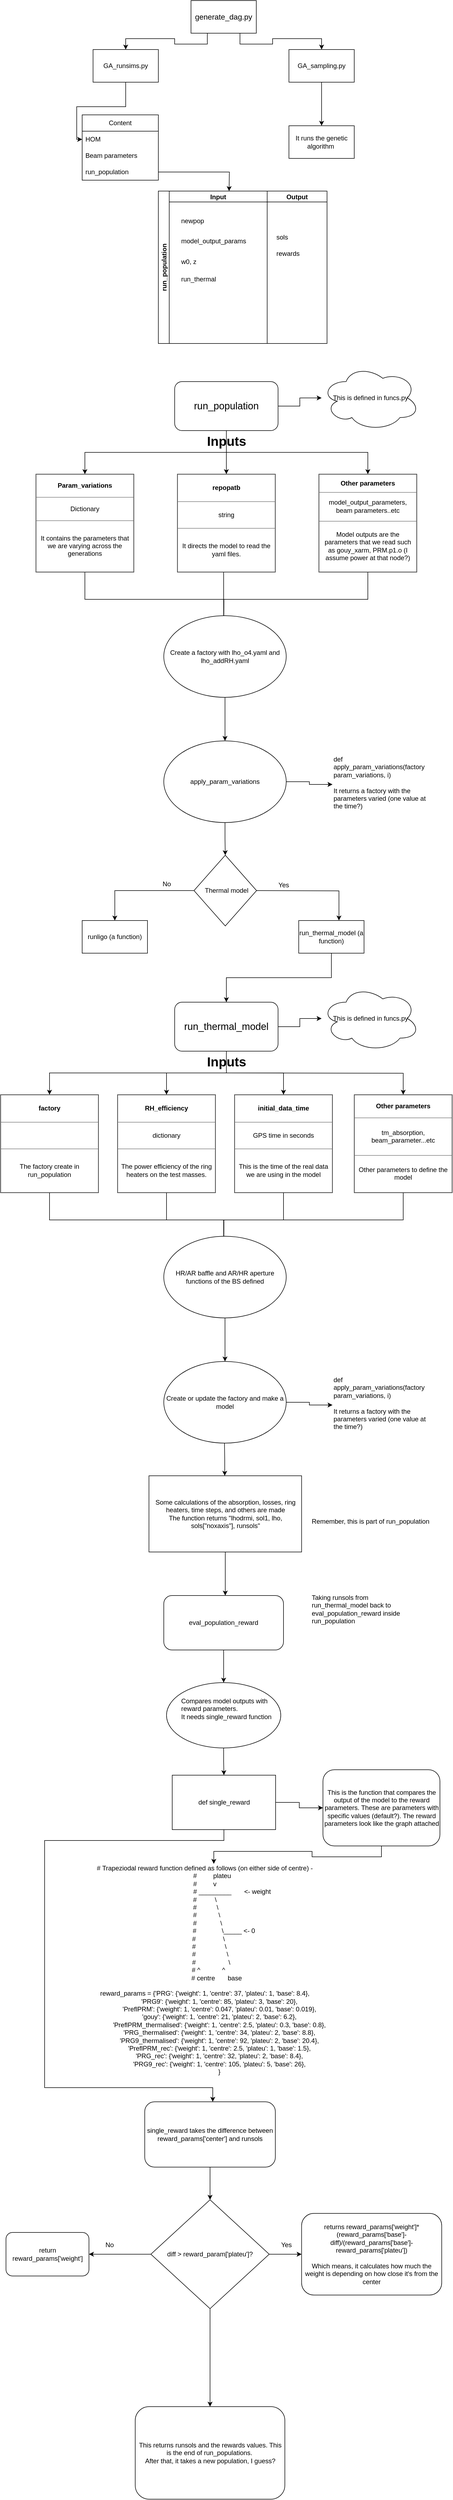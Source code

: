 <mxfile version="24.8.6" pages="3">
  <diagram name="Page-1" id="bsMV3CowT3wCb2uAC3rr">
    <mxGraphModel dx="1363" dy="844" grid="1" gridSize="10" guides="1" tooltips="1" connect="1" arrows="1" fold="1" page="1" pageScale="1" pageWidth="850" pageHeight="1100" math="0" shadow="0">
      <root>
        <mxCell id="0" />
        <mxCell id="1" parent="0" />
        <mxCell id="3TJgGVk6SFHUvdVBo86L-11" style="edgeStyle=orthogonalEdgeStyle;rounded=0;orthogonalLoop=1;jettySize=auto;html=1;exitX=0.75;exitY=1;exitDx=0;exitDy=0;" edge="1" parent="1" source="3TJgGVk6SFHUvdVBo86L-9" target="3TJgGVk6SFHUvdVBo86L-12">
          <mxGeometry relative="1" as="geometry">
            <mxPoint x="610" y="150" as="targetPoint" />
          </mxGeometry>
        </mxCell>
        <mxCell id="3TJgGVk6SFHUvdVBo86L-19" style="edgeStyle=orthogonalEdgeStyle;rounded=0;orthogonalLoop=1;jettySize=auto;html=1;exitX=0.25;exitY=1;exitDx=0;exitDy=0;entryX=0.5;entryY=0;entryDx=0;entryDy=0;" edge="1" parent="1" source="3TJgGVk6SFHUvdVBo86L-9" target="3TJgGVk6SFHUvdVBo86L-16">
          <mxGeometry relative="1" as="geometry" />
        </mxCell>
        <mxCell id="3TJgGVk6SFHUvdVBo86L-9" value="&lt;font style=&quot;font-size: 14px;&quot;&gt;generate_dag.py&lt;/font&gt;" style="rounded=0;whiteSpace=wrap;html=1;" vertex="1" parent="1">
          <mxGeometry x="370" y="30" width="120" height="60" as="geometry" />
        </mxCell>
        <mxCell id="3TJgGVk6SFHUvdVBo86L-33" value="" style="edgeStyle=orthogonalEdgeStyle;rounded=0;orthogonalLoop=1;jettySize=auto;html=1;" edge="1" parent="1" source="3TJgGVk6SFHUvdVBo86L-12" target="3TJgGVk6SFHUvdVBo86L-32">
          <mxGeometry relative="1" as="geometry" />
        </mxCell>
        <mxCell id="3TJgGVk6SFHUvdVBo86L-12" value="GA_sampling.py" style="rounded=0;whiteSpace=wrap;html=1;" vertex="1" parent="1">
          <mxGeometry x="550" y="120" width="120" height="60" as="geometry" />
        </mxCell>
        <mxCell id="3TJgGVk6SFHUvdVBo86L-24" value="" style="edgeStyle=orthogonalEdgeStyle;rounded=0;orthogonalLoop=1;jettySize=auto;html=1;" edge="1" parent="1" source="3TJgGVk6SFHUvdVBo86L-16" target="3TJgGVk6SFHUvdVBo86L-21">
          <mxGeometry relative="1" as="geometry">
            <Array as="points">
              <mxPoint x="250" y="225" />
              <mxPoint x="160" y="225" />
              <mxPoint x="160" y="285" />
            </Array>
          </mxGeometry>
        </mxCell>
        <mxCell id="3TJgGVk6SFHUvdVBo86L-16" value="GA_runsims.py" style="rounded=0;whiteSpace=wrap;html=1;" vertex="1" parent="1">
          <mxGeometry x="190" y="120" width="120" height="60" as="geometry" />
        </mxCell>
        <mxCell id="3TJgGVk6SFHUvdVBo86L-20" value="Content" style="swimlane;fontStyle=0;childLayout=stackLayout;horizontal=1;startSize=30;horizontalStack=0;resizeParent=1;resizeParentMax=0;resizeLast=0;collapsible=1;marginBottom=0;whiteSpace=wrap;html=1;" vertex="1" parent="1">
          <mxGeometry x="170" y="240" width="140" height="120" as="geometry">
            <mxRectangle x="170" y="180" width="80" height="30" as="alternateBounds" />
          </mxGeometry>
        </mxCell>
        <mxCell id="3TJgGVk6SFHUvdVBo86L-21" value="HOM" style="text;strokeColor=none;fillColor=none;align=left;verticalAlign=middle;spacingLeft=4;spacingRight=4;overflow=hidden;points=[[0,0.5],[1,0.5]];portConstraint=eastwest;rotatable=0;whiteSpace=wrap;html=1;" vertex="1" parent="3TJgGVk6SFHUvdVBo86L-20">
          <mxGeometry y="30" width="140" height="30" as="geometry" />
        </mxCell>
        <mxCell id="3TJgGVk6SFHUvdVBo86L-22" value="Beam parameters" style="text;strokeColor=none;fillColor=none;align=left;verticalAlign=middle;spacingLeft=4;spacingRight=4;overflow=hidden;points=[[0,0.5],[1,0.5]];portConstraint=eastwest;rotatable=0;whiteSpace=wrap;html=1;" vertex="1" parent="3TJgGVk6SFHUvdVBo86L-20">
          <mxGeometry y="60" width="140" height="30" as="geometry" />
        </mxCell>
        <mxCell id="3TJgGVk6SFHUvdVBo86L-36" style="edgeStyle=orthogonalEdgeStyle;rounded=0;orthogonalLoop=1;jettySize=auto;html=1;exitX=1;exitY=0.5;exitDx=0;exitDy=0;" edge="1" parent="3TJgGVk6SFHUvdVBo86L-20" source="3TJgGVk6SFHUvdVBo86L-23">
          <mxGeometry relative="1" as="geometry">
            <mxPoint x="270" y="140" as="targetPoint" />
          </mxGeometry>
        </mxCell>
        <mxCell id="3TJgGVk6SFHUvdVBo86L-23" value="run_population" style="text;strokeColor=none;fillColor=none;align=left;verticalAlign=middle;spacingLeft=4;spacingRight=4;overflow=hidden;points=[[0,0.5],[1,0.5]];portConstraint=eastwest;rotatable=0;whiteSpace=wrap;html=1;" vertex="1" parent="3TJgGVk6SFHUvdVBo86L-20">
          <mxGeometry y="90" width="140" height="30" as="geometry" />
        </mxCell>
        <mxCell id="3TJgGVk6SFHUvdVBo86L-32" value="It runs the genetic algorithm&amp;nbsp;" style="rounded=0;whiteSpace=wrap;html=1;" vertex="1" parent="1">
          <mxGeometry x="550" y="260" width="120" height="60" as="geometry" />
        </mxCell>
        <mxCell id="3TJgGVk6SFHUvdVBo86L-38" value="run_population" style="swimlane;childLayout=stackLayout;resizeParent=1;resizeParentMax=0;startSize=20;horizontal=0;horizontalStack=1;" vertex="1" parent="1">
          <mxGeometry x="310" y="380" width="310" height="280" as="geometry" />
        </mxCell>
        <mxCell id="3TJgGVk6SFHUvdVBo86L-39" value="Input" style="swimlane;startSize=20;" vertex="1" parent="3TJgGVk6SFHUvdVBo86L-38">
          <mxGeometry x="20" width="180" height="280" as="geometry" />
        </mxCell>
        <mxCell id="3TJgGVk6SFHUvdVBo86L-47" value="" style="shape=table;startSize=0;container=1;collapsible=0;childLayout=tableLayout;fontSize=11;fillColor=none;strokeColor=none;" vertex="1" parent="3TJgGVk6SFHUvdVBo86L-39">
          <mxGeometry x="15" y="40" width="165" height="138" as="geometry" />
        </mxCell>
        <mxCell id="3TJgGVk6SFHUvdVBo86L-48" value="" style="shape=tableRow;horizontal=0;startSize=0;swimlaneHead=0;swimlaneBody=0;strokeColor=inherit;top=0;left=0;bottom=0;right=0;collapsible=0;dropTarget=0;fillColor=none;points=[[0,0.5],[1,0.5]];portConstraint=eastwest;fontSize=16;" vertex="1" parent="3TJgGVk6SFHUvdVBo86L-47">
          <mxGeometry width="165" height="30" as="geometry" />
        </mxCell>
        <mxCell id="3TJgGVk6SFHUvdVBo86L-49" value="newpop" style="shape=partialRectangle;html=1;whiteSpace=wrap;connectable=0;strokeColor=inherit;overflow=hidden;fillColor=none;top=0;left=0;bottom=0;right=0;pointerEvents=1;fontSize=12;align=left;spacingLeft=5;" vertex="1" parent="3TJgGVk6SFHUvdVBo86L-48">
          <mxGeometry width="165" height="30" as="geometry">
            <mxRectangle width="165" height="30" as="alternateBounds" />
          </mxGeometry>
        </mxCell>
        <mxCell id="3TJgGVk6SFHUvdVBo86L-50" value="" style="shape=tableRow;horizontal=0;startSize=0;swimlaneHead=0;swimlaneBody=0;strokeColor=inherit;top=0;left=0;bottom=0;right=0;collapsible=0;dropTarget=0;fillColor=none;points=[[0,0.5],[1,0.5]];portConstraint=eastwest;fontSize=16;" vertex="1" parent="3TJgGVk6SFHUvdVBo86L-47">
          <mxGeometry y="30" width="165" height="43" as="geometry" />
        </mxCell>
        <mxCell id="3TJgGVk6SFHUvdVBo86L-51" value="model_output_params" style="shape=partialRectangle;html=1;whiteSpace=wrap;connectable=0;strokeColor=inherit;overflow=hidden;fillColor=none;top=0;left=0;bottom=0;right=0;pointerEvents=1;fontSize=12;align=left;spacingLeft=5;" vertex="1" parent="3TJgGVk6SFHUvdVBo86L-50">
          <mxGeometry width="165" height="43" as="geometry">
            <mxRectangle width="165" height="43" as="alternateBounds" />
          </mxGeometry>
        </mxCell>
        <mxCell id="3TJgGVk6SFHUvdVBo86L-52" value="" style="shape=tableRow;horizontal=0;startSize=0;swimlaneHead=0;swimlaneBody=0;strokeColor=inherit;top=0;left=0;bottom=0;right=0;collapsible=0;dropTarget=0;fillColor=none;points=[[0,0.5],[1,0.5]];portConstraint=eastwest;fontSize=16;" vertex="1" parent="3TJgGVk6SFHUvdVBo86L-47">
          <mxGeometry y="73" width="165" height="33" as="geometry" />
        </mxCell>
        <mxCell id="3TJgGVk6SFHUvdVBo86L-53" value="w0, z" style="shape=partialRectangle;html=1;whiteSpace=wrap;connectable=0;strokeColor=inherit;overflow=hidden;fillColor=none;top=0;left=0;bottom=0;right=0;pointerEvents=1;fontSize=12;align=left;spacingLeft=5;" vertex="1" parent="3TJgGVk6SFHUvdVBo86L-52">
          <mxGeometry width="165" height="33" as="geometry">
            <mxRectangle width="165" height="33" as="alternateBounds" />
          </mxGeometry>
        </mxCell>
        <mxCell id="3TJgGVk6SFHUvdVBo86L-54" style="shape=tableRow;horizontal=0;startSize=0;swimlaneHead=0;swimlaneBody=0;strokeColor=inherit;top=0;left=0;bottom=0;right=0;collapsible=0;dropTarget=0;fillColor=none;points=[[0,0.5],[1,0.5]];portConstraint=eastwest;fontSize=16;" vertex="1" parent="3TJgGVk6SFHUvdVBo86L-47">
          <mxGeometry y="106" width="165" height="32" as="geometry" />
        </mxCell>
        <mxCell id="3TJgGVk6SFHUvdVBo86L-55" value="run_thermal" style="shape=partialRectangle;html=1;whiteSpace=wrap;connectable=0;strokeColor=inherit;overflow=hidden;fillColor=none;top=0;left=0;bottom=0;right=0;pointerEvents=1;fontSize=12;align=left;spacingLeft=5;" vertex="1" parent="3TJgGVk6SFHUvdVBo86L-54">
          <mxGeometry width="165" height="32" as="geometry">
            <mxRectangle width="165" height="32" as="alternateBounds" />
          </mxGeometry>
        </mxCell>
        <mxCell id="3TJgGVk6SFHUvdVBo86L-40" value="Output" style="swimlane;startSize=20;" vertex="1" parent="3TJgGVk6SFHUvdVBo86L-38">
          <mxGeometry x="200" width="110" height="280" as="geometry" />
        </mxCell>
        <mxCell id="3TJgGVk6SFHUvdVBo86L-56" value="" style="shape=table;startSize=0;container=1;collapsible=0;childLayout=tableLayout;fontSize=11;fillColor=none;strokeColor=none;" vertex="1" parent="3TJgGVk6SFHUvdVBo86L-40">
          <mxGeometry x="10" y="70" width="115" height="100" as="geometry" />
        </mxCell>
        <mxCell id="3TJgGVk6SFHUvdVBo86L-57" value="" style="shape=tableRow;horizontal=0;startSize=0;swimlaneHead=0;swimlaneBody=0;strokeColor=inherit;top=0;left=0;bottom=0;right=0;collapsible=0;dropTarget=0;fillColor=none;points=[[0,0.5],[1,0.5]];portConstraint=eastwest;fontSize=16;" vertex="1" parent="3TJgGVk6SFHUvdVBo86L-56">
          <mxGeometry width="115" height="30" as="geometry" />
        </mxCell>
        <mxCell id="3TJgGVk6SFHUvdVBo86L-58" value="sols" style="shape=partialRectangle;html=1;whiteSpace=wrap;connectable=0;strokeColor=inherit;overflow=hidden;fillColor=none;top=0;left=0;bottom=0;right=0;pointerEvents=1;fontSize=12;align=left;spacingLeft=5;" vertex="1" parent="3TJgGVk6SFHUvdVBo86L-57">
          <mxGeometry width="115" height="30" as="geometry">
            <mxRectangle width="115" height="30" as="alternateBounds" />
          </mxGeometry>
        </mxCell>
        <mxCell id="3TJgGVk6SFHUvdVBo86L-59" value="" style="shape=tableRow;horizontal=0;startSize=0;swimlaneHead=0;swimlaneBody=0;strokeColor=inherit;top=0;left=0;bottom=0;right=0;collapsible=0;dropTarget=0;fillColor=none;points=[[0,0.5],[1,0.5]];portConstraint=eastwest;fontSize=16;" vertex="1" parent="3TJgGVk6SFHUvdVBo86L-56">
          <mxGeometry y="30" width="115" height="30" as="geometry" />
        </mxCell>
        <mxCell id="3TJgGVk6SFHUvdVBo86L-60" value="rewards" style="shape=partialRectangle;html=1;whiteSpace=wrap;connectable=0;strokeColor=inherit;overflow=hidden;fillColor=none;top=0;left=0;bottom=0;right=0;pointerEvents=1;fontSize=12;align=left;spacingLeft=5;" vertex="1" parent="3TJgGVk6SFHUvdVBo86L-59">
          <mxGeometry width="115" height="30" as="geometry">
            <mxRectangle width="115" height="30" as="alternateBounds" />
          </mxGeometry>
        </mxCell>
        <mxCell id="3TJgGVk6SFHUvdVBo86L-61" value="" style="shape=tableRow;horizontal=0;startSize=0;swimlaneHead=0;swimlaneBody=0;strokeColor=inherit;top=0;left=0;bottom=0;right=0;collapsible=0;dropTarget=0;fillColor=none;points=[[0,0.5],[1,0.5]];portConstraint=eastwest;fontSize=16;" vertex="1" parent="3TJgGVk6SFHUvdVBo86L-56">
          <mxGeometry y="60" width="115" height="40" as="geometry" />
        </mxCell>
        <mxCell id="3TJgGVk6SFHUvdVBo86L-62" value="" style="shape=partialRectangle;html=1;whiteSpace=wrap;connectable=0;strokeColor=inherit;overflow=hidden;fillColor=none;top=0;left=0;bottom=0;right=0;pointerEvents=1;fontSize=12;align=left;spacingLeft=5;" vertex="1" parent="3TJgGVk6SFHUvdVBo86L-61">
          <mxGeometry width="115" height="40" as="geometry">
            <mxRectangle width="115" height="40" as="alternateBounds" />
          </mxGeometry>
        </mxCell>
        <mxCell id="xIc2NQuXck3NsjkCXcYP-1" value="" style="edgeStyle=orthogonalEdgeStyle;rounded=0;orthogonalLoop=1;jettySize=auto;html=1;" edge="1" parent="1" source="xIc2NQuXck3NsjkCXcYP-2" target="xIc2NQuXck3NsjkCXcYP-64">
          <mxGeometry relative="1" as="geometry" />
        </mxCell>
        <mxCell id="xIc2NQuXck3NsjkCXcYP-2" value="" style="ellipse;whiteSpace=wrap;html=1;" vertex="1" parent="1">
          <mxGeometry x="325" y="3120" width="210" height="120" as="geometry" />
        </mxCell>
        <mxCell id="xIc2NQuXck3NsjkCXcYP-3" style="edgeStyle=orthogonalEdgeStyle;rounded=0;orthogonalLoop=1;jettySize=auto;html=1;exitX=0.5;exitY=1;exitDx=0;exitDy=0;entryX=0.489;entryY=0.4;entryDx=0;entryDy=0;entryPerimeter=0;" edge="1" parent="1" source="xIc2NQuXck3NsjkCXcYP-54" target="xIc2NQuXck3NsjkCXcYP-49">
          <mxGeometry relative="1" as="geometry">
            <Array as="points">
              <mxPoint x="760" y="2270" />
              <mxPoint x="430" y="2270" />
            </Array>
          </mxGeometry>
        </mxCell>
        <mxCell id="xIc2NQuXck3NsjkCXcYP-4" style="edgeStyle=orthogonalEdgeStyle;rounded=0;orthogonalLoop=1;jettySize=auto;html=1;exitX=1;exitY=0.5;exitDx=0;exitDy=0;" edge="1" parent="1" source="xIc2NQuXck3NsjkCXcYP-8" target="xIc2NQuXck3NsjkCXcYP-9">
          <mxGeometry relative="1" as="geometry" />
        </mxCell>
        <mxCell id="xIc2NQuXck3NsjkCXcYP-5" style="edgeStyle=orthogonalEdgeStyle;rounded=0;orthogonalLoop=1;jettySize=auto;html=1;exitX=0.5;exitY=1;exitDx=0;exitDy=0;entryX=0.5;entryY=0;entryDx=0;entryDy=0;" edge="1" parent="1" source="xIc2NQuXck3NsjkCXcYP-8" target="xIc2NQuXck3NsjkCXcYP-11">
          <mxGeometry relative="1" as="geometry" />
        </mxCell>
        <mxCell id="xIc2NQuXck3NsjkCXcYP-6" style="edgeStyle=orthogonalEdgeStyle;rounded=0;orthogonalLoop=1;jettySize=auto;html=1;exitX=0.5;exitY=1;exitDx=0;exitDy=0;entryX=0.5;entryY=0;entryDx=0;entryDy=0;" edge="1" parent="1" source="xIc2NQuXck3NsjkCXcYP-17" target="xIc2NQuXck3NsjkCXcYP-13">
          <mxGeometry relative="1" as="geometry" />
        </mxCell>
        <mxCell id="xIc2NQuXck3NsjkCXcYP-7" style="edgeStyle=orthogonalEdgeStyle;rounded=0;orthogonalLoop=1;jettySize=auto;html=1;exitX=0.5;exitY=1;exitDx=0;exitDy=0;entryX=0.5;entryY=0;entryDx=0;entryDy=0;" edge="1" parent="1" source="xIc2NQuXck3NsjkCXcYP-8" target="xIc2NQuXck3NsjkCXcYP-15">
          <mxGeometry relative="1" as="geometry" />
        </mxCell>
        <mxCell id="xIc2NQuXck3NsjkCXcYP-8" value="&lt;font style=&quot;font-size: 18px;&quot;&gt;run_population&lt;/font&gt;" style="rounded=1;whiteSpace=wrap;html=1;" vertex="1" parent="1">
          <mxGeometry x="340" y="730" width="190" height="90" as="geometry" />
        </mxCell>
        <mxCell id="xIc2NQuXck3NsjkCXcYP-9" value="This is defined in funcs.py" style="ellipse;shape=cloud;whiteSpace=wrap;html=1;" vertex="1" parent="1">
          <mxGeometry x="610" y="700" width="180" height="120" as="geometry" />
        </mxCell>
        <mxCell id="xIc2NQuXck3NsjkCXcYP-10" style="edgeStyle=orthogonalEdgeStyle;rounded=0;orthogonalLoop=1;jettySize=auto;html=1;exitX=0.5;exitY=1;exitDx=0;exitDy=0;" edge="1" parent="1" source="xIc2NQuXck3NsjkCXcYP-11">
          <mxGeometry relative="1" as="geometry">
            <mxPoint x="430" y="1180" as="targetPoint" />
          </mxGeometry>
        </mxCell>
        <mxCell id="xIc2NQuXck3NsjkCXcYP-11" value="&lt;table border=&quot;1&quot; width=&quot;100%&quot; height=&quot;100%&quot; cellpadding=&quot;4&quot; style=&quot;width:100%;height:100%;border-collapse:collapse;&quot;&gt;&lt;tbody&gt;&lt;tr&gt;&lt;th align=&quot;center&quot;&gt;&lt;b&gt;Param_variations&lt;/b&gt;&lt;/th&gt;&lt;/tr&gt;&lt;tr&gt;&lt;td align=&quot;center&quot;&gt;Dictionary&lt;/td&gt;&lt;/tr&gt;&lt;tr&gt;&lt;td align=&quot;center&quot;&gt;It contains the parameters that we are varying across the generations&lt;/td&gt;&lt;/tr&gt;&lt;/tbody&gt;&lt;/table&gt;" style="text;html=1;whiteSpace=wrap;strokeColor=default;fillColor=none;overflow=fill;" vertex="1" parent="1">
          <mxGeometry x="85" y="900" width="180" height="180" as="geometry" />
        </mxCell>
        <mxCell id="xIc2NQuXck3NsjkCXcYP-12" style="edgeStyle=orthogonalEdgeStyle;rounded=0;orthogonalLoop=1;jettySize=auto;html=1;exitX=0.5;exitY=1;exitDx=0;exitDy=0;" edge="1" parent="1">
          <mxGeometry relative="1" as="geometry">
            <mxPoint x="430" y="1180" as="targetPoint" />
            <mxPoint x="430" y="1080" as="sourcePoint" />
          </mxGeometry>
        </mxCell>
        <mxCell id="xIc2NQuXck3NsjkCXcYP-13" value="&lt;table border=&quot;1&quot; width=&quot;100%&quot; height=&quot;100%&quot; cellpadding=&quot;4&quot; style=&quot;width:100%;height:100%;border-collapse:collapse;&quot;&gt;&lt;tbody&gt;&lt;tr&gt;&lt;th align=&quot;center&quot;&gt;&lt;b&gt;repopatb&lt;/b&gt;&lt;/th&gt;&lt;/tr&gt;&lt;tr&gt;&lt;td align=&quot;center&quot;&gt;string&lt;/td&gt;&lt;/tr&gt;&lt;tr&gt;&lt;td align=&quot;center&quot;&gt;It directs the model to read the yaml files.&lt;/td&gt;&lt;/tr&gt;&lt;/tbody&gt;&lt;/table&gt;" style="text;html=1;whiteSpace=wrap;strokeColor=default;fillColor=none;overflow=fill;" vertex="1" parent="1">
          <mxGeometry x="345" y="900" width="180" height="180" as="geometry" />
        </mxCell>
        <mxCell id="xIc2NQuXck3NsjkCXcYP-14" style="edgeStyle=orthogonalEdgeStyle;rounded=0;orthogonalLoop=1;jettySize=auto;html=1;exitX=0.5;exitY=1;exitDx=0;exitDy=0;" edge="1" parent="1" source="xIc2NQuXck3NsjkCXcYP-15">
          <mxGeometry relative="1" as="geometry">
            <mxPoint x="430" y="1180" as="targetPoint" />
          </mxGeometry>
        </mxCell>
        <mxCell id="xIc2NQuXck3NsjkCXcYP-15" value="&lt;table border=&quot;1&quot; width=&quot;100%&quot; height=&quot;100%&quot; cellpadding=&quot;4&quot; style=&quot;width:100%;height:100%;border-collapse:collapse;&quot;&gt;&lt;tbody&gt;&lt;tr&gt;&lt;th align=&quot;center&quot;&gt;&lt;b&gt;Other parameters&lt;/b&gt;&lt;/th&gt;&lt;/tr&gt;&lt;tr&gt;&lt;td align=&quot;center&quot;&gt;model_output_parameters, beam parameters..etc&lt;/td&gt;&lt;/tr&gt;&lt;tr&gt;&lt;td align=&quot;center&quot;&gt;Model outputs are the parameters that we read such as gouy_xarm, PRM.p1.o (I assume power at that node?)&lt;/td&gt;&lt;/tr&gt;&lt;/tbody&gt;&lt;/table&gt;" style="text;html=1;whiteSpace=wrap;strokeColor=default;fillColor=none;overflow=fill;" vertex="1" parent="1">
          <mxGeometry x="605" y="900" width="180" height="180" as="geometry" />
        </mxCell>
        <mxCell id="xIc2NQuXck3NsjkCXcYP-16" value="" style="edgeStyle=orthogonalEdgeStyle;rounded=0;orthogonalLoop=1;jettySize=auto;html=1;exitX=0.5;exitY=1;exitDx=0;exitDy=0;entryX=0.5;entryY=0;entryDx=0;entryDy=0;" edge="1" parent="1" source="xIc2NQuXck3NsjkCXcYP-8" target="xIc2NQuXck3NsjkCXcYP-17">
          <mxGeometry relative="1" as="geometry">
            <mxPoint x="435" y="820" as="sourcePoint" />
            <mxPoint x="435" y="870" as="targetPoint" />
          </mxGeometry>
        </mxCell>
        <mxCell id="xIc2NQuXck3NsjkCXcYP-17" value="Inputs" style="text;strokeColor=none;fillColor=none;html=1;fontSize=24;fontStyle=1;verticalAlign=middle;align=center;" vertex="1" parent="1">
          <mxGeometry x="385" y="820" width="100" height="40" as="geometry" />
        </mxCell>
        <mxCell id="xIc2NQuXck3NsjkCXcYP-18" value="" style="edgeStyle=orthogonalEdgeStyle;rounded=0;orthogonalLoop=1;jettySize=auto;html=1;" edge="1" parent="1" source="xIc2NQuXck3NsjkCXcYP-19" target="xIc2NQuXck3NsjkCXcYP-22">
          <mxGeometry relative="1" as="geometry" />
        </mxCell>
        <mxCell id="xIc2NQuXck3NsjkCXcYP-19" value="Create a factory with lho_o4.yaml and lho_addRH.yaml" style="ellipse;whiteSpace=wrap;html=1;" vertex="1" parent="1">
          <mxGeometry x="320" y="1160" width="225" height="150" as="geometry" />
        </mxCell>
        <mxCell id="xIc2NQuXck3NsjkCXcYP-20" style="edgeStyle=orthogonalEdgeStyle;rounded=0;orthogonalLoop=1;jettySize=auto;html=1;exitX=1;exitY=0.5;exitDx=0;exitDy=0;" edge="1" parent="1" source="xIc2NQuXck3NsjkCXcYP-22" target="xIc2NQuXck3NsjkCXcYP-23">
          <mxGeometry relative="1" as="geometry" />
        </mxCell>
        <mxCell id="xIc2NQuXck3NsjkCXcYP-21" style="edgeStyle=orthogonalEdgeStyle;rounded=0;orthogonalLoop=1;jettySize=auto;html=1;exitX=0.5;exitY=1;exitDx=0;exitDy=0;entryX=0.5;entryY=0;entryDx=0;entryDy=0;" edge="1" parent="1" source="xIc2NQuXck3NsjkCXcYP-22" target="xIc2NQuXck3NsjkCXcYP-25">
          <mxGeometry relative="1" as="geometry" />
        </mxCell>
        <mxCell id="xIc2NQuXck3NsjkCXcYP-22" value="apply_param_variations" style="ellipse;whiteSpace=wrap;html=1;" vertex="1" parent="1">
          <mxGeometry x="320" y="1390" width="225" height="150" as="geometry" />
        </mxCell>
        <mxCell id="xIc2NQuXck3NsjkCXcYP-23" value="def apply_param_variations(factory param_variations, i)&lt;div&gt;&lt;br&gt;&lt;/div&gt;&lt;div&gt;It returns a factory with the parameters varied (one value at the time?)&lt;/div&gt;" style="text;html=1;whiteSpace=wrap;overflow=hidden;rounded=0;" vertex="1" parent="1">
          <mxGeometry x="630" y="1410" width="180" height="120" as="geometry" />
        </mxCell>
        <mxCell id="xIc2NQuXck3NsjkCXcYP-24" style="edgeStyle=orthogonalEdgeStyle;rounded=0;orthogonalLoop=1;jettySize=auto;html=1;exitX=0;exitY=0.5;exitDx=0;exitDy=0;entryX=0.5;entryY=0;entryDx=0;entryDy=0;" edge="1" parent="1" source="xIc2NQuXck3NsjkCXcYP-25" target="xIc2NQuXck3NsjkCXcYP-30">
          <mxGeometry relative="1" as="geometry">
            <mxPoint x="230" y="1880" as="targetPoint" />
          </mxGeometry>
        </mxCell>
        <mxCell id="xIc2NQuXck3NsjkCXcYP-25" value="" style="rhombus;whiteSpace=wrap;html=1;" vertex="1" parent="1">
          <mxGeometry x="375.5" y="1600" width="115" height="130" as="geometry" />
        </mxCell>
        <mxCell id="xIc2NQuXck3NsjkCXcYP-26" style="edgeStyle=orthogonalEdgeStyle;rounded=0;orthogonalLoop=1;jettySize=auto;html=1;entryX=0.616;entryY=-0.002;entryDx=0;entryDy=0;entryPerimeter=0;" edge="1" parent="1" target="xIc2NQuXck3NsjkCXcYP-32">
          <mxGeometry relative="1" as="geometry">
            <mxPoint x="642.46" y="1725.98" as="targetPoint" />
            <mxPoint x="490.5" y="1665" as="sourcePoint" />
          </mxGeometry>
        </mxCell>
        <mxCell id="xIc2NQuXck3NsjkCXcYP-27" value="Thermal model" style="text;html=1;align=center;verticalAlign=middle;resizable=0;points=[];autosize=1;strokeColor=none;fillColor=none;" vertex="1" parent="1">
          <mxGeometry x="385" y="1650" width="100" height="30" as="geometry" />
        </mxCell>
        <mxCell id="xIc2NQuXck3NsjkCXcYP-28" value="Yes" style="text;html=1;align=center;verticalAlign=middle;resizable=0;points=[];autosize=1;strokeColor=none;fillColor=none;" vertex="1" parent="1">
          <mxGeometry x="520" y="1640" width="40" height="30" as="geometry" />
        </mxCell>
        <mxCell id="xIc2NQuXck3NsjkCXcYP-29" value="No" style="text;html=1;align=center;verticalAlign=middle;resizable=0;points=[];autosize=1;strokeColor=none;fillColor=none;" vertex="1" parent="1">
          <mxGeometry x="305" y="1638" width="40" height="30" as="geometry" />
        </mxCell>
        <mxCell id="xIc2NQuXck3NsjkCXcYP-30" value="runligo (a function)" style="rounded=0;whiteSpace=wrap;html=1;" vertex="1" parent="1">
          <mxGeometry x="170" y="1720" width="120" height="60" as="geometry" />
        </mxCell>
        <mxCell id="xIc2NQuXck3NsjkCXcYP-31" style="edgeStyle=orthogonalEdgeStyle;rounded=0;orthogonalLoop=1;jettySize=auto;html=1;exitX=0.5;exitY=1;exitDx=0;exitDy=0;entryX=0.5;entryY=0;entryDx=0;entryDy=0;" edge="1" parent="1" source="xIc2NQuXck3NsjkCXcYP-32" target="xIc2NQuXck3NsjkCXcYP-37">
          <mxGeometry relative="1" as="geometry" />
        </mxCell>
        <mxCell id="xIc2NQuXck3NsjkCXcYP-32" value="run_thermal_model (a function)" style="rounded=0;whiteSpace=wrap;html=1;" vertex="1" parent="1">
          <mxGeometry x="568" y="1720" width="120" height="60" as="geometry" />
        </mxCell>
        <mxCell id="xIc2NQuXck3NsjkCXcYP-33" style="edgeStyle=orthogonalEdgeStyle;rounded=0;orthogonalLoop=1;jettySize=auto;html=1;exitX=1;exitY=0.5;exitDx=0;exitDy=0;" edge="1" parent="1" source="xIc2NQuXck3NsjkCXcYP-37" target="xIc2NQuXck3NsjkCXcYP-38">
          <mxGeometry relative="1" as="geometry" />
        </mxCell>
        <mxCell id="xIc2NQuXck3NsjkCXcYP-34" style="edgeStyle=orthogonalEdgeStyle;rounded=0;orthogonalLoop=1;jettySize=auto;html=1;exitX=0.5;exitY=1;exitDx=0;exitDy=0;entryX=0.5;entryY=0;entryDx=0;entryDy=0;" edge="1" parent="1" source="xIc2NQuXck3NsjkCXcYP-37" target="xIc2NQuXck3NsjkCXcYP-40">
          <mxGeometry relative="1" as="geometry" />
        </mxCell>
        <mxCell id="xIc2NQuXck3NsjkCXcYP-35" style="edgeStyle=orthogonalEdgeStyle;rounded=0;orthogonalLoop=1;jettySize=auto;html=1;exitX=0.5;exitY=1;exitDx=0;exitDy=0;entryX=0.5;entryY=0;entryDx=0;entryDy=0;" edge="1" parent="1" source="xIc2NQuXck3NsjkCXcYP-47" target="xIc2NQuXck3NsjkCXcYP-42">
          <mxGeometry relative="1" as="geometry">
            <Array as="points">
              <mxPoint x="325" y="2000" />
            </Array>
          </mxGeometry>
        </mxCell>
        <mxCell id="xIc2NQuXck3NsjkCXcYP-36" style="edgeStyle=orthogonalEdgeStyle;rounded=0;orthogonalLoop=1;jettySize=auto;html=1;exitX=0.5;exitY=1;exitDx=0;exitDy=0;entryX=0.5;entryY=0;entryDx=0;entryDy=0;" edge="1" parent="1" source="xIc2NQuXck3NsjkCXcYP-37" target="xIc2NQuXck3NsjkCXcYP-44">
          <mxGeometry relative="1" as="geometry" />
        </mxCell>
        <mxCell id="xIc2NQuXck3NsjkCXcYP-37" value="&lt;font style=&quot;font-size: 18px;&quot;&gt;run_thermal_model&lt;/font&gt;" style="rounded=1;whiteSpace=wrap;html=1;" vertex="1" parent="1">
          <mxGeometry x="340" y="1870" width="190" height="90" as="geometry" />
        </mxCell>
        <mxCell id="xIc2NQuXck3NsjkCXcYP-38" value="This is defined in funcs.py" style="ellipse;shape=cloud;whiteSpace=wrap;html=1;" vertex="1" parent="1">
          <mxGeometry x="610" y="1840" width="180" height="120" as="geometry" />
        </mxCell>
        <mxCell id="xIc2NQuXck3NsjkCXcYP-39" style="edgeStyle=orthogonalEdgeStyle;rounded=0;orthogonalLoop=1;jettySize=auto;html=1;exitX=0.5;exitY=1;exitDx=0;exitDy=0;" edge="1" parent="1" source="xIc2NQuXck3NsjkCXcYP-40">
          <mxGeometry relative="1" as="geometry">
            <mxPoint x="430" y="2320" as="targetPoint" />
          </mxGeometry>
        </mxCell>
        <mxCell id="xIc2NQuXck3NsjkCXcYP-40" value="&lt;table border=&quot;1&quot; width=&quot;100%&quot; height=&quot;100%&quot; cellpadding=&quot;4&quot; style=&quot;width:100%;height:100%;border-collapse:collapse;&quot;&gt;&lt;tbody&gt;&lt;tr&gt;&lt;th align=&quot;center&quot;&gt;&lt;b&gt;factory&lt;/b&gt;&lt;/th&gt;&lt;/tr&gt;&lt;tr&gt;&lt;td align=&quot;center&quot;&gt;&lt;br&gt;&lt;/td&gt;&lt;/tr&gt;&lt;tr&gt;&lt;td align=&quot;center&quot;&gt;The factory create in run_population&lt;/td&gt;&lt;/tr&gt;&lt;/tbody&gt;&lt;/table&gt;" style="text;html=1;whiteSpace=wrap;strokeColor=default;fillColor=none;overflow=fill;" vertex="1" parent="1">
          <mxGeometry x="20" y="2040" width="180" height="180" as="geometry" />
        </mxCell>
        <mxCell id="xIc2NQuXck3NsjkCXcYP-41" style="edgeStyle=orthogonalEdgeStyle;rounded=0;orthogonalLoop=1;jettySize=auto;html=1;exitX=0.5;exitY=1;exitDx=0;exitDy=0;" edge="1" parent="1" source="xIc2NQuXck3NsjkCXcYP-42">
          <mxGeometry relative="1" as="geometry">
            <mxPoint x="430" y="2320" as="targetPoint" />
            <mxPoint x="430" y="2220" as="sourcePoint" />
          </mxGeometry>
        </mxCell>
        <mxCell id="xIc2NQuXck3NsjkCXcYP-42" value="&lt;table border=&quot;1&quot; width=&quot;100%&quot; height=&quot;100%&quot; cellpadding=&quot;4&quot; style=&quot;width:100%;height:100%;border-collapse:collapse;&quot;&gt;&lt;tbody&gt;&lt;tr&gt;&lt;th align=&quot;center&quot;&gt;&lt;b&gt;RH_efficiency&lt;/b&gt;&lt;/th&gt;&lt;/tr&gt;&lt;tr&gt;&lt;td align=&quot;center&quot;&gt;dictionary&lt;/td&gt;&lt;/tr&gt;&lt;tr&gt;&lt;td align=&quot;center&quot;&gt;The power efficiency of the ring heaters on the test masses.&lt;/td&gt;&lt;/tr&gt;&lt;/tbody&gt;&lt;/table&gt;" style="text;html=1;whiteSpace=wrap;strokeColor=default;fillColor=none;overflow=fill;" vertex="1" parent="1">
          <mxGeometry x="235" y="2040" width="180" height="180" as="geometry" />
        </mxCell>
        <mxCell id="xIc2NQuXck3NsjkCXcYP-43" style="edgeStyle=orthogonalEdgeStyle;rounded=0;orthogonalLoop=1;jettySize=auto;html=1;exitX=0.5;exitY=1;exitDx=0;exitDy=0;" edge="1" parent="1" source="xIc2NQuXck3NsjkCXcYP-44">
          <mxGeometry relative="1" as="geometry">
            <mxPoint x="430" y="2320" as="targetPoint" />
          </mxGeometry>
        </mxCell>
        <mxCell id="xIc2NQuXck3NsjkCXcYP-44" value="&lt;table border=&quot;1&quot; width=&quot;100%&quot; height=&quot;100%&quot; cellpadding=&quot;4&quot; style=&quot;width:100%;height:100%;border-collapse:collapse;&quot;&gt;&lt;tbody&gt;&lt;tr&gt;&lt;th align=&quot;center&quot;&gt;initial_data_time&lt;/th&gt;&lt;/tr&gt;&lt;tr&gt;&lt;td align=&quot;center&quot;&gt;GPS time in seconds&lt;/td&gt;&lt;/tr&gt;&lt;tr&gt;&lt;td align=&quot;center&quot;&gt;This is the time of the real data we are using in the model&lt;/td&gt;&lt;/tr&gt;&lt;/tbody&gt;&lt;/table&gt;" style="text;html=1;whiteSpace=wrap;strokeColor=default;fillColor=none;overflow=fill;" vertex="1" parent="1">
          <mxGeometry x="450" y="2040" width="180" height="180" as="geometry" />
        </mxCell>
        <mxCell id="xIc2NQuXck3NsjkCXcYP-45" value="" style="edgeStyle=orthogonalEdgeStyle;rounded=0;orthogonalLoop=1;jettySize=auto;html=1;exitX=0.5;exitY=1;exitDx=0;exitDy=0;entryX=0.5;entryY=0;entryDx=0;entryDy=0;" edge="1" parent="1" source="xIc2NQuXck3NsjkCXcYP-37" target="xIc2NQuXck3NsjkCXcYP-47">
          <mxGeometry relative="1" as="geometry">
            <mxPoint x="435" y="1960" as="sourcePoint" />
            <mxPoint x="435" y="2010" as="targetPoint" />
          </mxGeometry>
        </mxCell>
        <mxCell id="xIc2NQuXck3NsjkCXcYP-46" style="edgeStyle=orthogonalEdgeStyle;rounded=0;orthogonalLoop=1;jettySize=auto;html=1;exitX=0.5;exitY=0;exitDx=0;exitDy=0;entryX=0.5;entryY=0;entryDx=0;entryDy=0;" edge="1" parent="1" target="xIc2NQuXck3NsjkCXcYP-54">
          <mxGeometry relative="1" as="geometry">
            <mxPoint x="435" y="2000" as="sourcePoint" />
            <mxPoint x="760" y="2080" as="targetPoint" />
          </mxGeometry>
        </mxCell>
        <mxCell id="xIc2NQuXck3NsjkCXcYP-47" value="Inputs" style="text;strokeColor=none;fillColor=none;html=1;fontSize=24;fontStyle=1;verticalAlign=middle;align=center;" vertex="1" parent="1">
          <mxGeometry x="385" y="1960" width="100" height="40" as="geometry" />
        </mxCell>
        <mxCell id="xIc2NQuXck3NsjkCXcYP-48" value="" style="edgeStyle=orthogonalEdgeStyle;rounded=0;orthogonalLoop=1;jettySize=auto;html=1;" edge="1" parent="1" source="xIc2NQuXck3NsjkCXcYP-49" target="xIc2NQuXck3NsjkCXcYP-52">
          <mxGeometry relative="1" as="geometry" />
        </mxCell>
        <mxCell id="xIc2NQuXck3NsjkCXcYP-49" value="HR/AR baffle and AR/HR aperture functions of the BS defined" style="ellipse;whiteSpace=wrap;html=1;" vertex="1" parent="1">
          <mxGeometry x="320" y="2300" width="225" height="150" as="geometry" />
        </mxCell>
        <mxCell id="xIc2NQuXck3NsjkCXcYP-50" style="edgeStyle=orthogonalEdgeStyle;rounded=0;orthogonalLoop=1;jettySize=auto;html=1;exitX=1;exitY=0.5;exitDx=0;exitDy=0;" edge="1" parent="1" source="xIc2NQuXck3NsjkCXcYP-52" target="xIc2NQuXck3NsjkCXcYP-53">
          <mxGeometry relative="1" as="geometry" />
        </mxCell>
        <mxCell id="xIc2NQuXck3NsjkCXcYP-51" style="edgeStyle=orthogonalEdgeStyle;rounded=0;orthogonalLoop=1;jettySize=auto;html=1;exitX=0.5;exitY=1;exitDx=0;exitDy=0;entryX=0.5;entryY=0;entryDx=0;entryDy=0;" edge="1" parent="1">
          <mxGeometry relative="1" as="geometry">
            <mxPoint x="431.5" y="2680" as="sourcePoint" />
            <mxPoint x="432" y="2740" as="targetPoint" />
          </mxGeometry>
        </mxCell>
        <mxCell id="xIc2NQuXck3NsjkCXcYP-52" value="Create or update the factory and make a model" style="ellipse;whiteSpace=wrap;html=1;" vertex="1" parent="1">
          <mxGeometry x="320" y="2530" width="225" height="150" as="geometry" />
        </mxCell>
        <mxCell id="xIc2NQuXck3NsjkCXcYP-53" value="def apply_param_variations(factory param_variations, i)&lt;div&gt;&lt;br&gt;&lt;/div&gt;&lt;div&gt;It returns a factory with the parameters varied (one value at the time?)&lt;/div&gt;" style="text;html=1;whiteSpace=wrap;overflow=hidden;rounded=0;" vertex="1" parent="1">
          <mxGeometry x="630" y="2550" width="180" height="120" as="geometry" />
        </mxCell>
        <mxCell id="xIc2NQuXck3NsjkCXcYP-54" value="&lt;table border=&quot;1&quot; width=&quot;100%&quot; height=&quot;100%&quot; cellpadding=&quot;4&quot; style=&quot;width:100%;height:100%;border-collapse:collapse;&quot;&gt;&lt;tbody&gt;&lt;tr&gt;&lt;th align=&quot;center&quot;&gt;Other parameters&lt;/th&gt;&lt;/tr&gt;&lt;tr&gt;&lt;td align=&quot;center&quot;&gt;tm_absorption, beam_parameter...etc&lt;/td&gt;&lt;/tr&gt;&lt;tr&gt;&lt;td align=&quot;center&quot;&gt;Other parameters to define the model&lt;/td&gt;&lt;/tr&gt;&lt;/tbody&gt;&lt;/table&gt;" style="text;html=1;whiteSpace=wrap;strokeColor=default;fillColor=none;overflow=fill;" vertex="1" parent="1">
          <mxGeometry x="670" y="2040" width="180" height="180" as="geometry" />
        </mxCell>
        <mxCell id="xIc2NQuXck3NsjkCXcYP-55" style="edgeStyle=orthogonalEdgeStyle;rounded=0;orthogonalLoop=1;jettySize=auto;html=1;exitX=0.5;exitY=1;exitDx=0;exitDy=0;" edge="1" parent="1" source="xIc2NQuXck3NsjkCXcYP-56">
          <mxGeometry relative="1" as="geometry">
            <mxPoint x="433" y="2960" as="targetPoint" />
          </mxGeometry>
        </mxCell>
        <mxCell id="xIc2NQuXck3NsjkCXcYP-56" value="Some calculations of the absorption, losses, ring heaters, time steps, and others are made&lt;div&gt;The function returns &quot;lhodrmi, sol1, lho, sols[&quot;noxaxis&quot;], runsols&quot;&lt;/div&gt;" style="rounded=0;whiteSpace=wrap;html=1;" vertex="1" parent="1">
          <mxGeometry x="292.75" y="2740" width="280.5" height="140" as="geometry" />
        </mxCell>
        <mxCell id="xIc2NQuXck3NsjkCXcYP-57" value="Remember, this is part of run_population" style="text;html=1;whiteSpace=wrap;overflow=hidden;rounded=0;" vertex="1" parent="1">
          <mxGeometry x="590" y="2810" width="260" height="20" as="geometry" />
        </mxCell>
        <mxCell id="xIc2NQuXck3NsjkCXcYP-58" style="edgeStyle=orthogonalEdgeStyle;rounded=0;orthogonalLoop=1;jettySize=auto;html=1;exitX=0.5;exitY=1;exitDx=0;exitDy=0;entryX=0.5;entryY=0;entryDx=0;entryDy=0;" edge="1" parent="1" source="xIc2NQuXck3NsjkCXcYP-59" target="xIc2NQuXck3NsjkCXcYP-2">
          <mxGeometry relative="1" as="geometry" />
        </mxCell>
        <mxCell id="xIc2NQuXck3NsjkCXcYP-59" value="eval_population_reward" style="rounded=1;whiteSpace=wrap;html=1;" vertex="1" parent="1">
          <mxGeometry x="320" y="2960" width="220" height="100" as="geometry" />
        </mxCell>
        <mxCell id="xIc2NQuXck3NsjkCXcYP-60" value="Taking runsols from run_thermal_model back to eval_population_reward inside run_population" style="text;html=1;whiteSpace=wrap;overflow=hidden;rounded=0;" vertex="1" parent="1">
          <mxGeometry x="590" y="2950" width="170" height="80" as="geometry" />
        </mxCell>
        <mxCell id="xIc2NQuXck3NsjkCXcYP-61" value="Compares model outputs with reward parameters.&amp;nbsp;&lt;div&gt;It needs single_reward function&lt;/div&gt;" style="text;html=1;whiteSpace=wrap;overflow=hidden;rounded=0;" vertex="1" parent="1">
          <mxGeometry x="350" y="3140" width="170" height="80" as="geometry" />
        </mxCell>
        <mxCell id="xIc2NQuXck3NsjkCXcYP-62" style="edgeStyle=orthogonalEdgeStyle;rounded=0;orthogonalLoop=1;jettySize=auto;html=1;" edge="1" parent="1" source="xIc2NQuXck3NsjkCXcYP-64" target="xIc2NQuXck3NsjkCXcYP-65">
          <mxGeometry relative="1" as="geometry" />
        </mxCell>
        <mxCell id="xIc2NQuXck3NsjkCXcYP-63" style="edgeStyle=orthogonalEdgeStyle;rounded=0;orthogonalLoop=1;jettySize=auto;html=1;exitX=0.5;exitY=1;exitDx=0;exitDy=0;" edge="1" parent="1" source="xIc2NQuXck3NsjkCXcYP-64">
          <mxGeometry relative="1" as="geometry">
            <mxPoint x="410" y="3890" as="targetPoint" />
            <Array as="points">
              <mxPoint x="431" y="3410" />
              <mxPoint x="101" y="3410" />
              <mxPoint x="101" y="3864" />
            </Array>
          </mxGeometry>
        </mxCell>
        <mxCell id="xIc2NQuXck3NsjkCXcYP-64" value="def single_reward" style="whiteSpace=wrap;html=1;" vertex="1" parent="1">
          <mxGeometry x="335.5" y="3290" width="190" height="100" as="geometry" />
        </mxCell>
        <mxCell id="xIc2NQuXck3NsjkCXcYP-65" value="This is the function that compares the output of the model to the reward parameters. These are parameters with specific values (default?). The reward parameters look like the graph attached" style="rounded=1;whiteSpace=wrap;html=1;" vertex="1" parent="1">
          <mxGeometry x="612.5" y="3280" width="215" height="140" as="geometry" />
        </mxCell>
        <mxCell id="xIc2NQuXck3NsjkCXcYP-66" value="&lt;div&gt;# Trapeziodal reward function defined as follows (on either side of centre) -&lt;/div&gt;&lt;div&gt;&amp;nbsp; &amp;nbsp; &amp;nbsp; &amp;nbsp; # &amp;nbsp; &amp;nbsp; &amp;nbsp; &amp;nbsp; plateu&lt;/div&gt;&lt;div&gt;# &amp;nbsp; &amp;nbsp; &amp;nbsp; &amp;nbsp; v&lt;/div&gt;&lt;div&gt;&amp;nbsp; &amp;nbsp; &amp;nbsp; &amp;nbsp; &amp;nbsp; &amp;nbsp; &amp;nbsp; &amp;nbsp; &amp;nbsp; &amp;nbsp; &amp;nbsp; &amp;nbsp; &amp;nbsp; &amp;nbsp; &amp;nbsp; # _________ &amp;nbsp; &amp;nbsp; &amp;nbsp; &amp;lt;- weight&lt;/div&gt;&lt;div&gt;# &amp;nbsp; &amp;nbsp; &amp;nbsp; &amp;nbsp; &amp;nbsp;\&lt;/div&gt;&lt;div&gt;&amp;nbsp;# &amp;nbsp; &amp;nbsp; &amp;nbsp; &amp;nbsp; &amp;nbsp; \&lt;/div&gt;&lt;div&gt;&amp;nbsp; # &amp;nbsp; &amp;nbsp; &amp;nbsp; &amp;nbsp; &amp;nbsp; &amp;nbsp;\&lt;/div&gt;&lt;div&gt;&amp;nbsp; &amp;nbsp;# &amp;nbsp; &amp;nbsp; &amp;nbsp; &amp;nbsp; &amp;nbsp; &amp;nbsp; \&lt;/div&gt;&lt;div&gt;&amp;nbsp; &amp;nbsp; &amp;nbsp; &amp;nbsp; &amp;nbsp; &amp;nbsp; &amp;nbsp; &amp;nbsp; &amp;nbsp; &amp;nbsp; &amp;nbsp;# &amp;nbsp; &amp;nbsp; &amp;nbsp; &amp;nbsp; &amp;nbsp; &amp;nbsp; &amp;nbsp;\_____ &amp;lt;- 0&lt;/div&gt;&lt;div&gt;&amp;nbsp; &amp;nbsp; # &amp;nbsp; &amp;nbsp; &amp;nbsp; &amp;nbsp; &amp;nbsp; &amp;nbsp; &amp;nbsp; \&lt;/div&gt;&lt;div&gt;&amp;nbsp; &amp;nbsp; &amp;nbsp;# &amp;nbsp; &amp;nbsp; &amp;nbsp; &amp;nbsp; &amp;nbsp; &amp;nbsp; &amp;nbsp; &amp;nbsp;\&lt;/div&gt;&lt;div&gt;&amp;nbsp; &amp;nbsp; &amp;nbsp; # &amp;nbsp; &amp;nbsp; &amp;nbsp; &amp;nbsp; &amp;nbsp; &amp;nbsp; &amp;nbsp; &amp;nbsp; \&lt;/div&gt;&lt;div&gt;&amp;nbsp; &amp;nbsp; &amp;nbsp; &amp;nbsp;# &amp;nbsp; &amp;nbsp; &amp;nbsp; &amp;nbsp; &amp;nbsp; &amp;nbsp; &amp;nbsp; &amp;nbsp; &amp;nbsp;\&lt;/div&gt;&lt;div&gt;&amp;nbsp; &amp;nbsp; # ^ &amp;nbsp; &amp;nbsp; &amp;nbsp; &amp;nbsp; &amp;nbsp; &amp;nbsp;^&lt;/div&gt;&lt;div&gt;&amp;nbsp; &amp;nbsp; &amp;nbsp; &amp;nbsp; &amp;nbsp; &amp;nbsp; &amp;nbsp;# centre &amp;nbsp; &amp;nbsp; &amp;nbsp; base&lt;/div&gt;&lt;div&gt;&lt;br&gt;&lt;/div&gt;&lt;div&gt;reward_params = {&#39;PRG&#39;: {&#39;weight&#39;: 1, &#39;centre&#39;: 37, &#39;plateu&#39;: 1, &#39;base&#39;: 8.4},&lt;/div&gt;&lt;div&gt;&amp;nbsp; &amp;nbsp; &amp;nbsp; &amp;nbsp; &amp;nbsp; &amp;nbsp; &amp;nbsp; &amp;nbsp; &#39;PRG9&#39;: {&#39;weight&#39;: 1, &#39;centre&#39;: 85, &#39;plateu&#39;: 3, &#39;base&#39;: 20},&lt;/div&gt;&lt;div&gt;&amp;nbsp; &amp;nbsp; &amp;nbsp; &amp;nbsp; &amp;nbsp; &amp;nbsp; &amp;nbsp; &amp;nbsp; &#39;PreflPRM&#39;: {&#39;weight&#39;: 1, &#39;centre&#39;: 0.047, &#39;plateu&#39;: 0.01, &#39;base&#39;: 0.019},&lt;/div&gt;&lt;div&gt;&amp;nbsp; &amp;nbsp; &amp;nbsp; &amp;nbsp; &amp;nbsp; &amp;nbsp; &amp;nbsp; &amp;nbsp; &#39;gouy&#39;: {&#39;weight&#39;: 1, &#39;centre&#39;: 21, &#39;plateu&#39;: 2, &#39;base&#39;: 6.2},&lt;/div&gt;&lt;div&gt;&amp;nbsp; &amp;nbsp; &amp;nbsp; &amp;nbsp; &amp;nbsp; &amp;nbsp; &amp;nbsp; &amp;nbsp; &#39;PreflPRM_thermalised&#39;: {&#39;weight&#39;: 1, &#39;centre&#39;: 2.5, &#39;plateu&#39;: 0.3, &#39;base&#39;: 0.8},&lt;/div&gt;&lt;div&gt;&amp;nbsp; &amp;nbsp; &amp;nbsp; &amp;nbsp; &amp;nbsp; &amp;nbsp; &amp;nbsp; &amp;nbsp; &#39;PRG_thermalised&#39;: {&#39;weight&#39;: 1, &#39;centre&#39;: 34, &#39;plateu&#39;: 2, &#39;base&#39;: 8.8},&lt;/div&gt;&lt;div&gt;&amp;nbsp; &amp;nbsp; &amp;nbsp; &amp;nbsp; &amp;nbsp; &amp;nbsp; &amp;nbsp; &amp;nbsp; &#39;PRG9_thermalised&#39;: {&#39;weight&#39;: 1, &#39;centre&#39;: 92, &#39;plateu&#39;: 2, &#39;base&#39;: 20.4},&lt;/div&gt;&lt;div&gt;&amp;nbsp; &amp;nbsp; &amp;nbsp; &amp;nbsp; &amp;nbsp; &amp;nbsp; &amp;nbsp; &amp;nbsp; &#39;PreflPRM_rec&#39;: {&#39;weight&#39;: 1, &#39;centre&#39;: 2.5, &#39;plateu&#39;: 1, &#39;base&#39;: 1.5},&lt;/div&gt;&lt;div&gt;&amp;nbsp; &amp;nbsp; &amp;nbsp; &amp;nbsp; &amp;nbsp; &amp;nbsp; &amp;nbsp; &amp;nbsp; &#39;PRG_rec&#39;: {&#39;weight&#39;: 1, &#39;centre&#39;: 32, &#39;plateu&#39;: 2, &#39;base&#39;: 8.4},&lt;/div&gt;&lt;div&gt;&amp;nbsp; &amp;nbsp; &amp;nbsp; &amp;nbsp; &amp;nbsp; &amp;nbsp; &amp;nbsp; &amp;nbsp; &#39;PRG9_rec&#39;: {&#39;weight&#39;: 1, &#39;centre&#39;: 105, &#39;plateu&#39;: 5, &#39;base&#39;: 26},&lt;/div&gt;&lt;div&gt;&amp;nbsp; &amp;nbsp; &amp;nbsp; &amp;nbsp; &amp;nbsp; &amp;nbsp; &amp;nbsp; &amp;nbsp; }&lt;/div&gt;&lt;div&gt;&lt;br&gt;&lt;/div&gt;" style="text;html=1;align=center;verticalAlign=middle;resizable=0;points=[];autosize=1;strokeColor=none;fillColor=none;" vertex="1" parent="1">
          <mxGeometry x="160" y="3450" width="470" height="410" as="geometry" />
        </mxCell>
        <mxCell id="xIc2NQuXck3NsjkCXcYP-67" style="edgeStyle=orthogonalEdgeStyle;rounded=0;orthogonalLoop=1;jettySize=auto;html=1;exitX=0.5;exitY=1;exitDx=0;exitDy=0;entryX=0.536;entryY=0.007;entryDx=0;entryDy=0;entryPerimeter=0;" edge="1" parent="1" source="xIc2NQuXck3NsjkCXcYP-65" target="xIc2NQuXck3NsjkCXcYP-66">
          <mxGeometry relative="1" as="geometry" />
        </mxCell>
        <mxCell id="xIc2NQuXck3NsjkCXcYP-68" style="edgeStyle=orthogonalEdgeStyle;rounded=0;orthogonalLoop=1;jettySize=auto;html=1;exitX=0.5;exitY=1;exitDx=0;exitDy=0;entryX=0.5;entryY=0;entryDx=0;entryDy=0;" edge="1" parent="1" source="xIc2NQuXck3NsjkCXcYP-69" target="xIc2NQuXck3NsjkCXcYP-73">
          <mxGeometry relative="1" as="geometry" />
        </mxCell>
        <mxCell id="xIc2NQuXck3NsjkCXcYP-69" value="single_reward takes the difference between reward_params[&#39;center&#39;] and runsols" style="rounded=1;whiteSpace=wrap;html=1;" vertex="1" parent="1">
          <mxGeometry x="285" y="3890" width="240" height="120" as="geometry" />
        </mxCell>
        <mxCell id="xIc2NQuXck3NsjkCXcYP-70" value="" style="edgeStyle=orthogonalEdgeStyle;rounded=0;orthogonalLoop=1;jettySize=auto;html=1;" edge="1" parent="1" source="xIc2NQuXck3NsjkCXcYP-73" target="xIc2NQuXck3NsjkCXcYP-74">
          <mxGeometry relative="1" as="geometry" />
        </mxCell>
        <mxCell id="xIc2NQuXck3NsjkCXcYP-71" value="" style="edgeStyle=orthogonalEdgeStyle;rounded=0;orthogonalLoop=1;jettySize=auto;html=1;" edge="1" parent="1" source="xIc2NQuXck3NsjkCXcYP-73" target="xIc2NQuXck3NsjkCXcYP-76">
          <mxGeometry relative="1" as="geometry" />
        </mxCell>
        <mxCell id="xIc2NQuXck3NsjkCXcYP-72" style="edgeStyle=orthogonalEdgeStyle;rounded=0;orthogonalLoop=1;jettySize=auto;html=1;exitX=0.5;exitY=1;exitDx=0;exitDy=0;" edge="1" parent="1" source="xIc2NQuXck3NsjkCXcYP-73" target="xIc2NQuXck3NsjkCXcYP-78">
          <mxGeometry relative="1" as="geometry">
            <mxPoint x="405" y="4470" as="targetPoint" />
          </mxGeometry>
        </mxCell>
        <mxCell id="xIc2NQuXck3NsjkCXcYP-73" value="diff &amp;gt; reward_param[&#39;plateu&#39;]?" style="rhombus;whiteSpace=wrap;html=1;" vertex="1" parent="1">
          <mxGeometry x="296.25" y="4070" width="217.5" height="200" as="geometry" />
        </mxCell>
        <mxCell id="xIc2NQuXck3NsjkCXcYP-74" value="return reward_params[&#39;weight&#39;]" style="rounded=1;whiteSpace=wrap;html=1;" vertex="1" parent="1">
          <mxGeometry x="30" y="4130" width="152.5" height="80" as="geometry" />
        </mxCell>
        <mxCell id="xIc2NQuXck3NsjkCXcYP-75" value="No" style="text;html=1;align=center;verticalAlign=middle;resizable=0;points=[];autosize=1;strokeColor=none;fillColor=none;" vertex="1" parent="1">
          <mxGeometry x="200" y="4138" width="40" height="30" as="geometry" />
        </mxCell>
        <mxCell id="xIc2NQuXck3NsjkCXcYP-76" value="returns reward_params[&#39;weight&#39;]*(reward_params[&#39;base&#39;]-diff)/(reward_params[&#39;base&#39;]-reward_params[&#39;plateu&#39;])&lt;div&gt;&lt;br&gt;&lt;/div&gt;&lt;div&gt;Which means, it calculates how much the weight is depending on how close it&#39;s from the center&lt;/div&gt;" style="rounded=1;whiteSpace=wrap;html=1;" vertex="1" parent="1">
          <mxGeometry x="573.25" y="4095" width="257.5" height="150" as="geometry" />
        </mxCell>
        <mxCell id="xIc2NQuXck3NsjkCXcYP-77" value="Yes" style="text;html=1;align=center;verticalAlign=middle;resizable=0;points=[];autosize=1;strokeColor=none;fillColor=none;" vertex="1" parent="1">
          <mxGeometry x="525" y="4138" width="40" height="30" as="geometry" />
        </mxCell>
        <mxCell id="xIc2NQuXck3NsjkCXcYP-78" value="This returns runsols and the rewards values. This is the end of run_populations.&amp;nbsp;&lt;div&gt;After that, it takes a new population, I guess?&lt;/div&gt;" style="rounded=1;whiteSpace=wrap;html=1;" vertex="1" parent="1">
          <mxGeometry x="267.5" y="4450" width="275" height="170" as="geometry" />
        </mxCell>
      </root>
    </mxGraphModel>
  </diagram>
  <diagram id="bGWJWK4W1hblUZUMkxdZ" name="Page-2">
    <mxGraphModel dx="954" dy="591" grid="1" gridSize="10" guides="1" tooltips="1" connect="1" arrows="1" fold="1" page="1" pageScale="1" pageWidth="850" pageHeight="1100" math="0" shadow="0">
      <root>
        <mxCell id="0" />
        <mxCell id="1" parent="0" />
        <mxCell id="wqMq1U5Wy_lthxBPiPHi-54" value="" style="edgeStyle=orthogonalEdgeStyle;rounded=0;orthogonalLoop=1;jettySize=auto;html=1;" edge="1" parent="1" source="wqMq1U5Wy_lthxBPiPHi-51" target="wqMq1U5Wy_lthxBPiPHi-53">
          <mxGeometry relative="1" as="geometry" />
        </mxCell>
        <mxCell id="wqMq1U5Wy_lthxBPiPHi-51" value="" style="ellipse;whiteSpace=wrap;html=1;" vertex="1" parent="1">
          <mxGeometry x="315" y="2420" width="210" height="120" as="geometry" />
        </mxCell>
        <mxCell id="wqMq1U5Wy_lthxBPiPHi-37" style="edgeStyle=orthogonalEdgeStyle;rounded=0;orthogonalLoop=1;jettySize=auto;html=1;exitX=0.5;exitY=1;exitDx=0;exitDy=0;entryX=0.489;entryY=0.4;entryDx=0;entryDy=0;entryPerimeter=0;" edge="1" parent="1" source="wqMq1U5Wy_lthxBPiPHi-33" target="wqMq1U5Wy_lthxBPiPHi-18">
          <mxGeometry relative="1" as="geometry">
            <Array as="points">
              <mxPoint x="750" y="1570" />
              <mxPoint x="420" y="1570" />
            </Array>
          </mxGeometry>
        </mxCell>
        <mxCell id="E_ZGQLul3P0-nyhZ1fnn-6" style="edgeStyle=orthogonalEdgeStyle;rounded=0;orthogonalLoop=1;jettySize=auto;html=1;exitX=1;exitY=0.5;exitDx=0;exitDy=0;" edge="1" parent="1" source="E_ZGQLul3P0-nyhZ1fnn-2" target="E_ZGQLul3P0-nyhZ1fnn-5">
          <mxGeometry relative="1" as="geometry" />
        </mxCell>
        <mxCell id="E_ZGQLul3P0-nyhZ1fnn-12" style="edgeStyle=orthogonalEdgeStyle;rounded=0;orthogonalLoop=1;jettySize=auto;html=1;exitX=0.5;exitY=1;exitDx=0;exitDy=0;entryX=0.5;entryY=0;entryDx=0;entryDy=0;" edge="1" parent="1" source="E_ZGQLul3P0-nyhZ1fnn-2" target="E_ZGQLul3P0-nyhZ1fnn-11">
          <mxGeometry relative="1" as="geometry" />
        </mxCell>
        <mxCell id="E_ZGQLul3P0-nyhZ1fnn-18" style="edgeStyle=orthogonalEdgeStyle;rounded=0;orthogonalLoop=1;jettySize=auto;html=1;exitX=0.5;exitY=1;exitDx=0;exitDy=0;entryX=0.5;entryY=0;entryDx=0;entryDy=0;" edge="1" parent="1" source="E_ZGQLul3P0-nyhZ1fnn-20" target="E_ZGQLul3P0-nyhZ1fnn-13">
          <mxGeometry relative="1" as="geometry" />
        </mxCell>
        <mxCell id="E_ZGQLul3P0-nyhZ1fnn-19" style="edgeStyle=orthogonalEdgeStyle;rounded=0;orthogonalLoop=1;jettySize=auto;html=1;exitX=0.5;exitY=1;exitDx=0;exitDy=0;entryX=0.5;entryY=0;entryDx=0;entryDy=0;" edge="1" parent="1" source="E_ZGQLul3P0-nyhZ1fnn-2" target="E_ZGQLul3P0-nyhZ1fnn-15">
          <mxGeometry relative="1" as="geometry" />
        </mxCell>
        <mxCell id="E_ZGQLul3P0-nyhZ1fnn-2" value="&lt;font style=&quot;font-size: 18px;&quot;&gt;run_population&lt;/font&gt;" style="rounded=1;whiteSpace=wrap;html=1;" vertex="1" parent="1">
          <mxGeometry x="330" y="30" width="190" height="90" as="geometry" />
        </mxCell>
        <mxCell id="E_ZGQLul3P0-nyhZ1fnn-5" value="This is defined in funcs.py" style="ellipse;shape=cloud;whiteSpace=wrap;html=1;" vertex="1" parent="1">
          <mxGeometry x="600" width="180" height="120" as="geometry" />
        </mxCell>
        <mxCell id="E_ZGQLul3P0-nyhZ1fnn-51" style="edgeStyle=orthogonalEdgeStyle;rounded=0;orthogonalLoop=1;jettySize=auto;html=1;exitX=0.5;exitY=1;exitDx=0;exitDy=0;" edge="1" parent="1" source="E_ZGQLul3P0-nyhZ1fnn-11">
          <mxGeometry relative="1" as="geometry">
            <mxPoint x="420" y="480" as="targetPoint" />
          </mxGeometry>
        </mxCell>
        <mxCell id="E_ZGQLul3P0-nyhZ1fnn-11" value="&lt;table border=&quot;1&quot; width=&quot;100%&quot; height=&quot;100%&quot; cellpadding=&quot;4&quot; style=&quot;width:100%;height:100%;border-collapse:collapse;&quot;&gt;&lt;tbody&gt;&lt;tr&gt;&lt;th align=&quot;center&quot;&gt;&lt;b&gt;Param_variations&lt;/b&gt;&lt;/th&gt;&lt;/tr&gt;&lt;tr&gt;&lt;td align=&quot;center&quot;&gt;Dictionary&lt;/td&gt;&lt;/tr&gt;&lt;tr&gt;&lt;td align=&quot;center&quot;&gt;It contains the parameters that we are varying across the generations&lt;/td&gt;&lt;/tr&gt;&lt;/tbody&gt;&lt;/table&gt;" style="text;html=1;whiteSpace=wrap;strokeColor=default;fillColor=none;overflow=fill;" vertex="1" parent="1">
          <mxGeometry x="75" y="200" width="180" height="180" as="geometry" />
        </mxCell>
        <mxCell id="E_ZGQLul3P0-nyhZ1fnn-49" style="edgeStyle=orthogonalEdgeStyle;rounded=0;orthogonalLoop=1;jettySize=auto;html=1;exitX=0.5;exitY=1;exitDx=0;exitDy=0;" edge="1" parent="1">
          <mxGeometry relative="1" as="geometry">
            <mxPoint x="420" y="480" as="targetPoint" />
            <mxPoint x="420" y="380" as="sourcePoint" />
          </mxGeometry>
        </mxCell>
        <mxCell id="E_ZGQLul3P0-nyhZ1fnn-13" value="&lt;table border=&quot;1&quot; width=&quot;100%&quot; height=&quot;100%&quot; cellpadding=&quot;4&quot; style=&quot;width:100%;height:100%;border-collapse:collapse;&quot;&gt;&lt;tbody&gt;&lt;tr&gt;&lt;th align=&quot;center&quot;&gt;&lt;b&gt;repopatb&lt;/b&gt;&lt;/th&gt;&lt;/tr&gt;&lt;tr&gt;&lt;td align=&quot;center&quot;&gt;string&lt;/td&gt;&lt;/tr&gt;&lt;tr&gt;&lt;td align=&quot;center&quot;&gt;It directs the model to read the yaml files.&lt;/td&gt;&lt;/tr&gt;&lt;/tbody&gt;&lt;/table&gt;" style="text;html=1;whiteSpace=wrap;strokeColor=default;fillColor=none;overflow=fill;" vertex="1" parent="1">
          <mxGeometry x="335" y="200" width="180" height="180" as="geometry" />
        </mxCell>
        <mxCell id="E_ZGQLul3P0-nyhZ1fnn-50" style="edgeStyle=orthogonalEdgeStyle;rounded=0;orthogonalLoop=1;jettySize=auto;html=1;exitX=0.5;exitY=1;exitDx=0;exitDy=0;" edge="1" parent="1" source="E_ZGQLul3P0-nyhZ1fnn-15">
          <mxGeometry relative="1" as="geometry">
            <mxPoint x="420" y="480" as="targetPoint" />
          </mxGeometry>
        </mxCell>
        <mxCell id="E_ZGQLul3P0-nyhZ1fnn-15" value="&lt;table border=&quot;1&quot; width=&quot;100%&quot; height=&quot;100%&quot; cellpadding=&quot;4&quot; style=&quot;width:100%;height:100%;border-collapse:collapse;&quot;&gt;&lt;tbody&gt;&lt;tr&gt;&lt;th align=&quot;center&quot;&gt;&lt;b&gt;Other parameters&lt;/b&gt;&lt;/th&gt;&lt;/tr&gt;&lt;tr&gt;&lt;td align=&quot;center&quot;&gt;model_output_parameters, beam parameters..etc&lt;/td&gt;&lt;/tr&gt;&lt;tr&gt;&lt;td align=&quot;center&quot;&gt;Model outputs are the parameters that we read such as gouy_xarm, PRM.p1.o (I assume power at that node?)&lt;/td&gt;&lt;/tr&gt;&lt;/tbody&gt;&lt;/table&gt;" style="text;html=1;whiteSpace=wrap;strokeColor=default;fillColor=none;overflow=fill;" vertex="1" parent="1">
          <mxGeometry x="595" y="200" width="180" height="180" as="geometry" />
        </mxCell>
        <mxCell id="E_ZGQLul3P0-nyhZ1fnn-21" value="" style="edgeStyle=orthogonalEdgeStyle;rounded=0;orthogonalLoop=1;jettySize=auto;html=1;exitX=0.5;exitY=1;exitDx=0;exitDy=0;entryX=0.5;entryY=0;entryDx=0;entryDy=0;" edge="1" parent="1" source="E_ZGQLul3P0-nyhZ1fnn-2" target="E_ZGQLul3P0-nyhZ1fnn-20">
          <mxGeometry relative="1" as="geometry">
            <mxPoint x="425" y="120" as="sourcePoint" />
            <mxPoint x="425" y="170" as="targetPoint" />
          </mxGeometry>
        </mxCell>
        <mxCell id="E_ZGQLul3P0-nyhZ1fnn-20" value="Inputs" style="text;strokeColor=none;fillColor=none;html=1;fontSize=24;fontStyle=1;verticalAlign=middle;align=center;" vertex="1" parent="1">
          <mxGeometry x="375" y="120" width="100" height="40" as="geometry" />
        </mxCell>
        <mxCell id="E_ZGQLul3P0-nyhZ1fnn-55" value="" style="edgeStyle=orthogonalEdgeStyle;rounded=0;orthogonalLoop=1;jettySize=auto;html=1;" edge="1" parent="1" source="E_ZGQLul3P0-nyhZ1fnn-52" target="E_ZGQLul3P0-nyhZ1fnn-54">
          <mxGeometry relative="1" as="geometry" />
        </mxCell>
        <mxCell id="E_ZGQLul3P0-nyhZ1fnn-52" value="Create a factory with lho_o4.yaml and lho_addRH.yaml" style="ellipse;whiteSpace=wrap;html=1;" vertex="1" parent="1">
          <mxGeometry x="310" y="460" width="225" height="150" as="geometry" />
        </mxCell>
        <mxCell id="E_ZGQLul3P0-nyhZ1fnn-57" style="edgeStyle=orthogonalEdgeStyle;rounded=0;orthogonalLoop=1;jettySize=auto;html=1;exitX=1;exitY=0.5;exitDx=0;exitDy=0;" edge="1" parent="1" source="E_ZGQLul3P0-nyhZ1fnn-54" target="E_ZGQLul3P0-nyhZ1fnn-56">
          <mxGeometry relative="1" as="geometry" />
        </mxCell>
        <mxCell id="E_ZGQLul3P0-nyhZ1fnn-64" style="edgeStyle=orthogonalEdgeStyle;rounded=0;orthogonalLoop=1;jettySize=auto;html=1;exitX=0.5;exitY=1;exitDx=0;exitDy=0;entryX=0.5;entryY=0;entryDx=0;entryDy=0;" edge="1" parent="1" source="E_ZGQLul3P0-nyhZ1fnn-54" target="E_ZGQLul3P0-nyhZ1fnn-62">
          <mxGeometry relative="1" as="geometry" />
        </mxCell>
        <mxCell id="E_ZGQLul3P0-nyhZ1fnn-54" value="apply_param_variations" style="ellipse;whiteSpace=wrap;html=1;" vertex="1" parent="1">
          <mxGeometry x="310" y="690" width="225" height="150" as="geometry" />
        </mxCell>
        <mxCell id="E_ZGQLul3P0-nyhZ1fnn-56" value="def apply_param_variations(factory param_variations, i)&lt;div&gt;&lt;br&gt;&lt;/div&gt;&lt;div&gt;It returns a factory with the parameters varied (one value at the time?)&lt;/div&gt;" style="text;html=1;whiteSpace=wrap;overflow=hidden;rounded=0;" vertex="1" parent="1">
          <mxGeometry x="620" y="710" width="180" height="120" as="geometry" />
        </mxCell>
        <mxCell id="E_ZGQLul3P0-nyhZ1fnn-67" style="edgeStyle=orthogonalEdgeStyle;rounded=0;orthogonalLoop=1;jettySize=auto;html=1;exitX=0;exitY=0.5;exitDx=0;exitDy=0;entryX=0.5;entryY=0;entryDx=0;entryDy=0;" edge="1" parent="1" source="E_ZGQLul3P0-nyhZ1fnn-62" target="E_ZGQLul3P0-nyhZ1fnn-71">
          <mxGeometry relative="1" as="geometry">
            <mxPoint x="220" y="1180" as="targetPoint" />
          </mxGeometry>
        </mxCell>
        <mxCell id="E_ZGQLul3P0-nyhZ1fnn-62" value="" style="rhombus;whiteSpace=wrap;html=1;" vertex="1" parent="1">
          <mxGeometry x="365.5" y="900" width="115" height="130" as="geometry" />
        </mxCell>
        <mxCell id="E_ZGQLul3P0-nyhZ1fnn-66" style="edgeStyle=orthogonalEdgeStyle;rounded=0;orthogonalLoop=1;jettySize=auto;html=1;entryX=0.616;entryY=-0.002;entryDx=0;entryDy=0;entryPerimeter=0;" edge="1" parent="1" target="E_ZGQLul3P0-nyhZ1fnn-72">
          <mxGeometry relative="1" as="geometry">
            <mxPoint x="632.46" y="1025.98" as="targetPoint" />
            <mxPoint x="480.5" y="965" as="sourcePoint" />
          </mxGeometry>
        </mxCell>
        <mxCell id="E_ZGQLul3P0-nyhZ1fnn-65" value="Thermal model" style="text;html=1;align=center;verticalAlign=middle;resizable=0;points=[];autosize=1;strokeColor=none;fillColor=none;" vertex="1" parent="1">
          <mxGeometry x="375" y="950" width="100" height="30" as="geometry" />
        </mxCell>
        <mxCell id="E_ZGQLul3P0-nyhZ1fnn-68" value="Yes" style="text;html=1;align=center;verticalAlign=middle;resizable=0;points=[];autosize=1;strokeColor=none;fillColor=none;" vertex="1" parent="1">
          <mxGeometry x="510" y="940" width="40" height="30" as="geometry" />
        </mxCell>
        <mxCell id="E_ZGQLul3P0-nyhZ1fnn-69" value="No" style="text;html=1;align=center;verticalAlign=middle;resizable=0;points=[];autosize=1;strokeColor=none;fillColor=none;" vertex="1" parent="1">
          <mxGeometry x="295" y="938" width="40" height="30" as="geometry" />
        </mxCell>
        <mxCell id="E_ZGQLul3P0-nyhZ1fnn-71" value="runligo (a function)" style="rounded=0;whiteSpace=wrap;html=1;" vertex="1" parent="1">
          <mxGeometry x="160" y="1020" width="120" height="60" as="geometry" />
        </mxCell>
        <mxCell id="wqMq1U5Wy_lthxBPiPHi-32" style="edgeStyle=orthogonalEdgeStyle;rounded=0;orthogonalLoop=1;jettySize=auto;html=1;exitX=0.5;exitY=1;exitDx=0;exitDy=0;entryX=0.5;entryY=0;entryDx=0;entryDy=0;" edge="1" parent="1" source="E_ZGQLul3P0-nyhZ1fnn-72" target="wqMq1U5Wy_lthxBPiPHi-5">
          <mxGeometry relative="1" as="geometry" />
        </mxCell>
        <mxCell id="E_ZGQLul3P0-nyhZ1fnn-72" value="run_thermal_model (a function)" style="rounded=0;whiteSpace=wrap;html=1;" vertex="1" parent="1">
          <mxGeometry x="558" y="1020" width="120" height="60" as="geometry" />
        </mxCell>
        <mxCell id="wqMq1U5Wy_lthxBPiPHi-1" style="edgeStyle=orthogonalEdgeStyle;rounded=0;orthogonalLoop=1;jettySize=auto;html=1;exitX=1;exitY=0.5;exitDx=0;exitDy=0;" edge="1" parent="1" source="wqMq1U5Wy_lthxBPiPHi-5" target="wqMq1U5Wy_lthxBPiPHi-6">
          <mxGeometry relative="1" as="geometry" />
        </mxCell>
        <mxCell id="wqMq1U5Wy_lthxBPiPHi-2" style="edgeStyle=orthogonalEdgeStyle;rounded=0;orthogonalLoop=1;jettySize=auto;html=1;exitX=0.5;exitY=1;exitDx=0;exitDy=0;entryX=0.5;entryY=0;entryDx=0;entryDy=0;" edge="1" parent="1" source="wqMq1U5Wy_lthxBPiPHi-5" target="wqMq1U5Wy_lthxBPiPHi-9">
          <mxGeometry relative="1" as="geometry" />
        </mxCell>
        <mxCell id="wqMq1U5Wy_lthxBPiPHi-3" style="edgeStyle=orthogonalEdgeStyle;rounded=0;orthogonalLoop=1;jettySize=auto;html=1;exitX=0.5;exitY=1;exitDx=0;exitDy=0;entryX=0.5;entryY=0;entryDx=0;entryDy=0;" edge="1" parent="1" source="wqMq1U5Wy_lthxBPiPHi-16" target="wqMq1U5Wy_lthxBPiPHi-12">
          <mxGeometry relative="1" as="geometry">
            <Array as="points">
              <mxPoint x="315" y="1300" />
            </Array>
          </mxGeometry>
        </mxCell>
        <mxCell id="wqMq1U5Wy_lthxBPiPHi-4" style="edgeStyle=orthogonalEdgeStyle;rounded=0;orthogonalLoop=1;jettySize=auto;html=1;exitX=0.5;exitY=1;exitDx=0;exitDy=0;entryX=0.5;entryY=0;entryDx=0;entryDy=0;" edge="1" parent="1" source="wqMq1U5Wy_lthxBPiPHi-5" target="wqMq1U5Wy_lthxBPiPHi-14">
          <mxGeometry relative="1" as="geometry" />
        </mxCell>
        <mxCell id="wqMq1U5Wy_lthxBPiPHi-5" value="&lt;font style=&quot;font-size: 18px;&quot;&gt;run_thermal_model&lt;/font&gt;" style="rounded=1;whiteSpace=wrap;html=1;" vertex="1" parent="1">
          <mxGeometry x="330" y="1170" width="190" height="90" as="geometry" />
        </mxCell>
        <mxCell id="wqMq1U5Wy_lthxBPiPHi-6" value="This is defined in funcs.py" style="ellipse;shape=cloud;whiteSpace=wrap;html=1;" vertex="1" parent="1">
          <mxGeometry x="600" y="1140" width="180" height="120" as="geometry" />
        </mxCell>
        <mxCell id="wqMq1U5Wy_lthxBPiPHi-8" style="edgeStyle=orthogonalEdgeStyle;rounded=0;orthogonalLoop=1;jettySize=auto;html=1;exitX=0.5;exitY=1;exitDx=0;exitDy=0;" edge="1" parent="1" source="wqMq1U5Wy_lthxBPiPHi-9">
          <mxGeometry relative="1" as="geometry">
            <mxPoint x="420" y="1620" as="targetPoint" />
          </mxGeometry>
        </mxCell>
        <mxCell id="wqMq1U5Wy_lthxBPiPHi-9" value="&lt;table border=&quot;1&quot; width=&quot;100%&quot; height=&quot;100%&quot; cellpadding=&quot;4&quot; style=&quot;width:100%;height:100%;border-collapse:collapse;&quot;&gt;&lt;tbody&gt;&lt;tr&gt;&lt;th align=&quot;center&quot;&gt;&lt;b&gt;factory&lt;/b&gt;&lt;/th&gt;&lt;/tr&gt;&lt;tr&gt;&lt;td align=&quot;center&quot;&gt;&lt;br&gt;&lt;/td&gt;&lt;/tr&gt;&lt;tr&gt;&lt;td align=&quot;center&quot;&gt;The factory create in run_population&lt;/td&gt;&lt;/tr&gt;&lt;/tbody&gt;&lt;/table&gt;" style="text;html=1;whiteSpace=wrap;strokeColor=default;fillColor=none;overflow=fill;" vertex="1" parent="1">
          <mxGeometry x="10" y="1340" width="180" height="180" as="geometry" />
        </mxCell>
        <mxCell id="wqMq1U5Wy_lthxBPiPHi-11" style="edgeStyle=orthogonalEdgeStyle;rounded=0;orthogonalLoop=1;jettySize=auto;html=1;exitX=0.5;exitY=1;exitDx=0;exitDy=0;" edge="1" parent="1" source="wqMq1U5Wy_lthxBPiPHi-12">
          <mxGeometry relative="1" as="geometry">
            <mxPoint x="420" y="1620" as="targetPoint" />
            <mxPoint x="420" y="1520" as="sourcePoint" />
          </mxGeometry>
        </mxCell>
        <mxCell id="wqMq1U5Wy_lthxBPiPHi-12" value="&lt;table border=&quot;1&quot; width=&quot;100%&quot; height=&quot;100%&quot; cellpadding=&quot;4&quot; style=&quot;width:100%;height:100%;border-collapse:collapse;&quot;&gt;&lt;tbody&gt;&lt;tr&gt;&lt;th align=&quot;center&quot;&gt;&lt;b&gt;RH_efficiency&lt;/b&gt;&lt;/th&gt;&lt;/tr&gt;&lt;tr&gt;&lt;td align=&quot;center&quot;&gt;dictionary&lt;/td&gt;&lt;/tr&gt;&lt;tr&gt;&lt;td align=&quot;center&quot;&gt;The power efficiency of the ring heaters on the test masses.&lt;/td&gt;&lt;/tr&gt;&lt;/tbody&gt;&lt;/table&gt;" style="text;html=1;whiteSpace=wrap;strokeColor=default;fillColor=none;overflow=fill;" vertex="1" parent="1">
          <mxGeometry x="225" y="1340" width="180" height="180" as="geometry" />
        </mxCell>
        <mxCell id="wqMq1U5Wy_lthxBPiPHi-13" style="edgeStyle=orthogonalEdgeStyle;rounded=0;orthogonalLoop=1;jettySize=auto;html=1;exitX=0.5;exitY=1;exitDx=0;exitDy=0;" edge="1" parent="1" source="wqMq1U5Wy_lthxBPiPHi-14">
          <mxGeometry relative="1" as="geometry">
            <mxPoint x="420" y="1620" as="targetPoint" />
          </mxGeometry>
        </mxCell>
        <mxCell id="wqMq1U5Wy_lthxBPiPHi-14" value="&lt;table border=&quot;1&quot; width=&quot;100%&quot; height=&quot;100%&quot; cellpadding=&quot;4&quot; style=&quot;width:100%;height:100%;border-collapse:collapse;&quot;&gt;&lt;tbody&gt;&lt;tr&gt;&lt;th align=&quot;center&quot;&gt;initial_data_time&lt;/th&gt;&lt;/tr&gt;&lt;tr&gt;&lt;td align=&quot;center&quot;&gt;GPS time in seconds&lt;/td&gt;&lt;/tr&gt;&lt;tr&gt;&lt;td align=&quot;center&quot;&gt;This is the time of the real data we are using in the model&lt;/td&gt;&lt;/tr&gt;&lt;/tbody&gt;&lt;/table&gt;" style="text;html=1;whiteSpace=wrap;strokeColor=default;fillColor=none;overflow=fill;" vertex="1" parent="1">
          <mxGeometry x="440" y="1340" width="180" height="180" as="geometry" />
        </mxCell>
        <mxCell id="wqMq1U5Wy_lthxBPiPHi-15" value="" style="edgeStyle=orthogonalEdgeStyle;rounded=0;orthogonalLoop=1;jettySize=auto;html=1;exitX=0.5;exitY=1;exitDx=0;exitDy=0;entryX=0.5;entryY=0;entryDx=0;entryDy=0;" edge="1" parent="1" source="wqMq1U5Wy_lthxBPiPHi-5" target="wqMq1U5Wy_lthxBPiPHi-16">
          <mxGeometry relative="1" as="geometry">
            <mxPoint x="425" y="1260" as="sourcePoint" />
            <mxPoint x="425" y="1310" as="targetPoint" />
          </mxGeometry>
        </mxCell>
        <mxCell id="wqMq1U5Wy_lthxBPiPHi-34" style="edgeStyle=orthogonalEdgeStyle;rounded=0;orthogonalLoop=1;jettySize=auto;html=1;exitX=0.5;exitY=0;exitDx=0;exitDy=0;entryX=0.5;entryY=0;entryDx=0;entryDy=0;" edge="1" parent="1" target="wqMq1U5Wy_lthxBPiPHi-33">
          <mxGeometry relative="1" as="geometry">
            <mxPoint x="425" y="1300" as="sourcePoint" />
            <mxPoint x="750" y="1380" as="targetPoint" />
          </mxGeometry>
        </mxCell>
        <mxCell id="wqMq1U5Wy_lthxBPiPHi-16" value="Inputs" style="text;strokeColor=none;fillColor=none;html=1;fontSize=24;fontStyle=1;verticalAlign=middle;align=center;" vertex="1" parent="1">
          <mxGeometry x="375" y="1260" width="100" height="40" as="geometry" />
        </mxCell>
        <mxCell id="wqMq1U5Wy_lthxBPiPHi-17" value="" style="edgeStyle=orthogonalEdgeStyle;rounded=0;orthogonalLoop=1;jettySize=auto;html=1;" edge="1" parent="1" source="wqMq1U5Wy_lthxBPiPHi-18" target="wqMq1U5Wy_lthxBPiPHi-21">
          <mxGeometry relative="1" as="geometry" />
        </mxCell>
        <mxCell id="wqMq1U5Wy_lthxBPiPHi-18" value="HR/AR baffle and AR/HR aperture functions of the BS defined" style="ellipse;whiteSpace=wrap;html=1;" vertex="1" parent="1">
          <mxGeometry x="310" y="1600" width="225" height="150" as="geometry" />
        </mxCell>
        <mxCell id="wqMq1U5Wy_lthxBPiPHi-19" style="edgeStyle=orthogonalEdgeStyle;rounded=0;orthogonalLoop=1;jettySize=auto;html=1;exitX=1;exitY=0.5;exitDx=0;exitDy=0;" edge="1" parent="1" source="wqMq1U5Wy_lthxBPiPHi-21" target="wqMq1U5Wy_lthxBPiPHi-22">
          <mxGeometry relative="1" as="geometry" />
        </mxCell>
        <mxCell id="wqMq1U5Wy_lthxBPiPHi-20" style="edgeStyle=orthogonalEdgeStyle;rounded=0;orthogonalLoop=1;jettySize=auto;html=1;exitX=0.5;exitY=1;exitDx=0;exitDy=0;entryX=0.5;entryY=0;entryDx=0;entryDy=0;" edge="1" parent="1">
          <mxGeometry relative="1" as="geometry">
            <mxPoint x="421.5" y="1980" as="sourcePoint" />
            <mxPoint x="422" y="2040" as="targetPoint" />
          </mxGeometry>
        </mxCell>
        <mxCell id="wqMq1U5Wy_lthxBPiPHi-21" value="Create or update the factory and make a model" style="ellipse;whiteSpace=wrap;html=1;" vertex="1" parent="1">
          <mxGeometry x="310" y="1830" width="225" height="150" as="geometry" />
        </mxCell>
        <mxCell id="wqMq1U5Wy_lthxBPiPHi-22" value="def apply_param_variations(factory param_variations, i)&lt;div&gt;&lt;br&gt;&lt;/div&gt;&lt;div&gt;It returns a factory with the parameters varied (one value at the time?)&lt;/div&gt;" style="text;html=1;whiteSpace=wrap;overflow=hidden;rounded=0;" vertex="1" parent="1">
          <mxGeometry x="620" y="1850" width="180" height="120" as="geometry" />
        </mxCell>
        <mxCell id="wqMq1U5Wy_lthxBPiPHi-33" value="&lt;table border=&quot;1&quot; width=&quot;100%&quot; height=&quot;100%&quot; cellpadding=&quot;4&quot; style=&quot;width:100%;height:100%;border-collapse:collapse;&quot;&gt;&lt;tbody&gt;&lt;tr&gt;&lt;th align=&quot;center&quot;&gt;Other parameters&lt;/th&gt;&lt;/tr&gt;&lt;tr&gt;&lt;td align=&quot;center&quot;&gt;tm_absorption, beam_parameter...etc&lt;/td&gt;&lt;/tr&gt;&lt;tr&gt;&lt;td align=&quot;center&quot;&gt;Other parameters to define the model&lt;/td&gt;&lt;/tr&gt;&lt;/tbody&gt;&lt;/table&gt;" style="text;html=1;whiteSpace=wrap;strokeColor=default;fillColor=none;overflow=fill;" vertex="1" parent="1">
          <mxGeometry x="660" y="1340" width="180" height="180" as="geometry" />
        </mxCell>
        <mxCell id="wqMq1U5Wy_lthxBPiPHi-39" style="edgeStyle=orthogonalEdgeStyle;rounded=0;orthogonalLoop=1;jettySize=auto;html=1;exitX=0.5;exitY=1;exitDx=0;exitDy=0;" edge="1" parent="1" source="wqMq1U5Wy_lthxBPiPHi-38">
          <mxGeometry relative="1" as="geometry">
            <mxPoint x="423" y="2260" as="targetPoint" />
          </mxGeometry>
        </mxCell>
        <mxCell id="wqMq1U5Wy_lthxBPiPHi-38" value="Some calculations of the absorption, losses, ring heaters, time steps, and others are made&lt;div&gt;The function returns &quot;lhodrmi, sol1, lho, sols[&quot;noxaxis&quot;], runsols&quot;&lt;/div&gt;" style="rounded=0;whiteSpace=wrap;html=1;" vertex="1" parent="1">
          <mxGeometry x="282.75" y="2040" width="280.5" height="140" as="geometry" />
        </mxCell>
        <mxCell id="wqMq1U5Wy_lthxBPiPHi-41" value="Remember, this is part of run_population" style="text;html=1;whiteSpace=wrap;overflow=hidden;rounded=0;" vertex="1" parent="1">
          <mxGeometry x="580" y="2110" width="260" height="20" as="geometry" />
        </mxCell>
        <mxCell id="wqMq1U5Wy_lthxBPiPHi-52" style="edgeStyle=orthogonalEdgeStyle;rounded=0;orthogonalLoop=1;jettySize=auto;html=1;exitX=0.5;exitY=1;exitDx=0;exitDy=0;entryX=0.5;entryY=0;entryDx=0;entryDy=0;" edge="1" parent="1" source="wqMq1U5Wy_lthxBPiPHi-47" target="wqMq1U5Wy_lthxBPiPHi-51">
          <mxGeometry relative="1" as="geometry" />
        </mxCell>
        <mxCell id="wqMq1U5Wy_lthxBPiPHi-47" value="eval_population_reward" style="rounded=1;whiteSpace=wrap;html=1;" vertex="1" parent="1">
          <mxGeometry x="310" y="2260" width="220" height="100" as="geometry" />
        </mxCell>
        <mxCell id="wqMq1U5Wy_lthxBPiPHi-48" value="Taking runsols from run_thermal_model back to eval_population_reward inside run_population" style="text;html=1;whiteSpace=wrap;overflow=hidden;rounded=0;" vertex="1" parent="1">
          <mxGeometry x="580" y="2250" width="170" height="80" as="geometry" />
        </mxCell>
        <mxCell id="wqMq1U5Wy_lthxBPiPHi-49" value="Compares model outputs with reward parameters.&amp;nbsp;&lt;div&gt;It needs single_reward function&lt;/div&gt;" style="text;html=1;whiteSpace=wrap;overflow=hidden;rounded=0;" vertex="1" parent="1">
          <mxGeometry x="340" y="2440" width="170" height="80" as="geometry" />
        </mxCell>
        <mxCell id="wqMq1U5Wy_lthxBPiPHi-57" style="edgeStyle=orthogonalEdgeStyle;rounded=0;orthogonalLoop=1;jettySize=auto;html=1;" edge="1" parent="1" source="wqMq1U5Wy_lthxBPiPHi-53" target="wqMq1U5Wy_lthxBPiPHi-56">
          <mxGeometry relative="1" as="geometry" />
        </mxCell>
        <mxCell id="wqMq1U5Wy_lthxBPiPHi-61" style="edgeStyle=orthogonalEdgeStyle;rounded=0;orthogonalLoop=1;jettySize=auto;html=1;exitX=0.5;exitY=1;exitDx=0;exitDy=0;" edge="1" parent="1" source="wqMq1U5Wy_lthxBPiPHi-53">
          <mxGeometry relative="1" as="geometry">
            <mxPoint x="400" y="3190" as="targetPoint" />
            <Array as="points">
              <mxPoint x="421" y="2710" />
              <mxPoint x="91" y="2710" />
              <mxPoint x="91" y="3164" />
            </Array>
          </mxGeometry>
        </mxCell>
        <mxCell id="wqMq1U5Wy_lthxBPiPHi-53" value="def single_reward" style="whiteSpace=wrap;html=1;" vertex="1" parent="1">
          <mxGeometry x="325.5" y="2590" width="190" height="100" as="geometry" />
        </mxCell>
        <mxCell id="wqMq1U5Wy_lthxBPiPHi-56" value="This is the function that compares the output of the model to the reward parameters. These are parameters with specific values (default?). The reward parameters look like the graph attached" style="rounded=1;whiteSpace=wrap;html=1;" vertex="1" parent="1">
          <mxGeometry x="602.5" y="2580" width="215" height="140" as="geometry" />
        </mxCell>
        <mxCell id="wqMq1U5Wy_lthxBPiPHi-58" value="&lt;div&gt;# Trapeziodal reward function defined as follows (on either side of centre) -&lt;/div&gt;&lt;div&gt;&amp;nbsp; &amp;nbsp; &amp;nbsp; &amp;nbsp; # &amp;nbsp; &amp;nbsp; &amp;nbsp; &amp;nbsp; plateu&lt;/div&gt;&lt;div&gt;# &amp;nbsp; &amp;nbsp; &amp;nbsp; &amp;nbsp; v&lt;/div&gt;&lt;div&gt;&amp;nbsp; &amp;nbsp; &amp;nbsp; &amp;nbsp; &amp;nbsp; &amp;nbsp; &amp;nbsp; &amp;nbsp; &amp;nbsp; &amp;nbsp; &amp;nbsp; &amp;nbsp; &amp;nbsp; &amp;nbsp; &amp;nbsp; # _________ &amp;nbsp; &amp;nbsp; &amp;nbsp; &amp;lt;- weight&lt;/div&gt;&lt;div&gt;# &amp;nbsp; &amp;nbsp; &amp;nbsp; &amp;nbsp; &amp;nbsp;\&lt;/div&gt;&lt;div&gt;&amp;nbsp;# &amp;nbsp; &amp;nbsp; &amp;nbsp; &amp;nbsp; &amp;nbsp; \&lt;/div&gt;&lt;div&gt;&amp;nbsp; # &amp;nbsp; &amp;nbsp; &amp;nbsp; &amp;nbsp; &amp;nbsp; &amp;nbsp;\&lt;/div&gt;&lt;div&gt;&amp;nbsp; &amp;nbsp;# &amp;nbsp; &amp;nbsp; &amp;nbsp; &amp;nbsp; &amp;nbsp; &amp;nbsp; \&lt;/div&gt;&lt;div&gt;&amp;nbsp; &amp;nbsp; &amp;nbsp; &amp;nbsp; &amp;nbsp; &amp;nbsp; &amp;nbsp; &amp;nbsp; &amp;nbsp; &amp;nbsp; &amp;nbsp;# &amp;nbsp; &amp;nbsp; &amp;nbsp; &amp;nbsp; &amp;nbsp; &amp;nbsp; &amp;nbsp;\_____ &amp;lt;- 0&lt;/div&gt;&lt;div&gt;&amp;nbsp; &amp;nbsp; # &amp;nbsp; &amp;nbsp; &amp;nbsp; &amp;nbsp; &amp;nbsp; &amp;nbsp; &amp;nbsp; \&lt;/div&gt;&lt;div&gt;&amp;nbsp; &amp;nbsp; &amp;nbsp;# &amp;nbsp; &amp;nbsp; &amp;nbsp; &amp;nbsp; &amp;nbsp; &amp;nbsp; &amp;nbsp; &amp;nbsp;\&lt;/div&gt;&lt;div&gt;&amp;nbsp; &amp;nbsp; &amp;nbsp; # &amp;nbsp; &amp;nbsp; &amp;nbsp; &amp;nbsp; &amp;nbsp; &amp;nbsp; &amp;nbsp; &amp;nbsp; \&lt;/div&gt;&lt;div&gt;&amp;nbsp; &amp;nbsp; &amp;nbsp; &amp;nbsp;# &amp;nbsp; &amp;nbsp; &amp;nbsp; &amp;nbsp; &amp;nbsp; &amp;nbsp; &amp;nbsp; &amp;nbsp; &amp;nbsp;\&lt;/div&gt;&lt;div&gt;&amp;nbsp; &amp;nbsp; # ^ &amp;nbsp; &amp;nbsp; &amp;nbsp; &amp;nbsp; &amp;nbsp; &amp;nbsp;^&lt;/div&gt;&lt;div&gt;&amp;nbsp; &amp;nbsp; &amp;nbsp; &amp;nbsp; &amp;nbsp; &amp;nbsp; &amp;nbsp;# centre &amp;nbsp; &amp;nbsp; &amp;nbsp; base&lt;/div&gt;&lt;div&gt;&lt;br&gt;&lt;/div&gt;&lt;div&gt;reward_params = {&#39;PRG&#39;: {&#39;weight&#39;: 1, &#39;centre&#39;: 37, &#39;plateu&#39;: 1, &#39;base&#39;: 8.4},&lt;/div&gt;&lt;div&gt;&amp;nbsp; &amp;nbsp; &amp;nbsp; &amp;nbsp; &amp;nbsp; &amp;nbsp; &amp;nbsp; &amp;nbsp; &#39;PRG9&#39;: {&#39;weight&#39;: 1, &#39;centre&#39;: 85, &#39;plateu&#39;: 3, &#39;base&#39;: 20},&lt;/div&gt;&lt;div&gt;&amp;nbsp; &amp;nbsp; &amp;nbsp; &amp;nbsp; &amp;nbsp; &amp;nbsp; &amp;nbsp; &amp;nbsp; &#39;PreflPRM&#39;: {&#39;weight&#39;: 1, &#39;centre&#39;: 0.047, &#39;plateu&#39;: 0.01, &#39;base&#39;: 0.019},&lt;/div&gt;&lt;div&gt;&amp;nbsp; &amp;nbsp; &amp;nbsp; &amp;nbsp; &amp;nbsp; &amp;nbsp; &amp;nbsp; &amp;nbsp; &#39;gouy&#39;: {&#39;weight&#39;: 1, &#39;centre&#39;: 21, &#39;plateu&#39;: 2, &#39;base&#39;: 6.2},&lt;/div&gt;&lt;div&gt;&amp;nbsp; &amp;nbsp; &amp;nbsp; &amp;nbsp; &amp;nbsp; &amp;nbsp; &amp;nbsp; &amp;nbsp; &#39;PreflPRM_thermalised&#39;: {&#39;weight&#39;: 1, &#39;centre&#39;: 2.5, &#39;plateu&#39;: 0.3, &#39;base&#39;: 0.8},&lt;/div&gt;&lt;div&gt;&amp;nbsp; &amp;nbsp; &amp;nbsp; &amp;nbsp; &amp;nbsp; &amp;nbsp; &amp;nbsp; &amp;nbsp; &#39;PRG_thermalised&#39;: {&#39;weight&#39;: 1, &#39;centre&#39;: 34, &#39;plateu&#39;: 2, &#39;base&#39;: 8.8},&lt;/div&gt;&lt;div&gt;&amp;nbsp; &amp;nbsp; &amp;nbsp; &amp;nbsp; &amp;nbsp; &amp;nbsp; &amp;nbsp; &amp;nbsp; &#39;PRG9_thermalised&#39;: {&#39;weight&#39;: 1, &#39;centre&#39;: 92, &#39;plateu&#39;: 2, &#39;base&#39;: 20.4},&lt;/div&gt;&lt;div&gt;&amp;nbsp; &amp;nbsp; &amp;nbsp; &amp;nbsp; &amp;nbsp; &amp;nbsp; &amp;nbsp; &amp;nbsp; &#39;PreflPRM_rec&#39;: {&#39;weight&#39;: 1, &#39;centre&#39;: 2.5, &#39;plateu&#39;: 1, &#39;base&#39;: 1.5},&lt;/div&gt;&lt;div&gt;&amp;nbsp; &amp;nbsp; &amp;nbsp; &amp;nbsp; &amp;nbsp; &amp;nbsp; &amp;nbsp; &amp;nbsp; &#39;PRG_rec&#39;: {&#39;weight&#39;: 1, &#39;centre&#39;: 32, &#39;plateu&#39;: 2, &#39;base&#39;: 8.4},&lt;/div&gt;&lt;div&gt;&amp;nbsp; &amp;nbsp; &amp;nbsp; &amp;nbsp; &amp;nbsp; &amp;nbsp; &amp;nbsp; &amp;nbsp; &#39;PRG9_rec&#39;: {&#39;weight&#39;: 1, &#39;centre&#39;: 105, &#39;plateu&#39;: 5, &#39;base&#39;: 26},&lt;/div&gt;&lt;div&gt;&amp;nbsp; &amp;nbsp; &amp;nbsp; &amp;nbsp; &amp;nbsp; &amp;nbsp; &amp;nbsp; &amp;nbsp; }&lt;/div&gt;&lt;div&gt;&lt;br&gt;&lt;/div&gt;" style="text;html=1;align=center;verticalAlign=middle;resizable=0;points=[];autosize=1;strokeColor=none;fillColor=none;" vertex="1" parent="1">
          <mxGeometry x="150" y="2750" width="470" height="410" as="geometry" />
        </mxCell>
        <mxCell id="wqMq1U5Wy_lthxBPiPHi-59" style="edgeStyle=orthogonalEdgeStyle;rounded=0;orthogonalLoop=1;jettySize=auto;html=1;exitX=0.5;exitY=1;exitDx=0;exitDy=0;entryX=0.536;entryY=0.007;entryDx=0;entryDy=0;entryPerimeter=0;" edge="1" parent="1" source="wqMq1U5Wy_lthxBPiPHi-56" target="wqMq1U5Wy_lthxBPiPHi-58">
          <mxGeometry relative="1" as="geometry" />
        </mxCell>
        <mxCell id="wqMq1U5Wy_lthxBPiPHi-64" style="edgeStyle=orthogonalEdgeStyle;rounded=0;orthogonalLoop=1;jettySize=auto;html=1;exitX=0.5;exitY=1;exitDx=0;exitDy=0;entryX=0.5;entryY=0;entryDx=0;entryDy=0;" edge="1" parent="1" source="wqMq1U5Wy_lthxBPiPHi-62" target="wqMq1U5Wy_lthxBPiPHi-63">
          <mxGeometry relative="1" as="geometry" />
        </mxCell>
        <mxCell id="wqMq1U5Wy_lthxBPiPHi-62" value="single_reward takes the difference between reward_params[&#39;center&#39;] and runsols" style="rounded=1;whiteSpace=wrap;html=1;" vertex="1" parent="1">
          <mxGeometry x="275" y="3190" width="240" height="120" as="geometry" />
        </mxCell>
        <mxCell id="wqMq1U5Wy_lthxBPiPHi-66" value="" style="edgeStyle=orthogonalEdgeStyle;rounded=0;orthogonalLoop=1;jettySize=auto;html=1;" edge="1" parent="1" source="wqMq1U5Wy_lthxBPiPHi-63" target="wqMq1U5Wy_lthxBPiPHi-65">
          <mxGeometry relative="1" as="geometry" />
        </mxCell>
        <mxCell id="wqMq1U5Wy_lthxBPiPHi-70" value="" style="edgeStyle=orthogonalEdgeStyle;rounded=0;orthogonalLoop=1;jettySize=auto;html=1;" edge="1" parent="1" source="wqMq1U5Wy_lthxBPiPHi-63" target="wqMq1U5Wy_lthxBPiPHi-69">
          <mxGeometry relative="1" as="geometry" />
        </mxCell>
        <mxCell id="wqMq1U5Wy_lthxBPiPHi-72" style="edgeStyle=orthogonalEdgeStyle;rounded=0;orthogonalLoop=1;jettySize=auto;html=1;exitX=0.5;exitY=1;exitDx=0;exitDy=0;" edge="1" parent="1" source="wqMq1U5Wy_lthxBPiPHi-63" target="wqMq1U5Wy_lthxBPiPHi-73">
          <mxGeometry relative="1" as="geometry">
            <mxPoint x="395" y="3770" as="targetPoint" />
          </mxGeometry>
        </mxCell>
        <mxCell id="wqMq1U5Wy_lthxBPiPHi-63" value="diff &amp;gt; reward_param[&#39;plateu&#39;]?" style="rhombus;whiteSpace=wrap;html=1;" vertex="1" parent="1">
          <mxGeometry x="286.25" y="3370" width="217.5" height="200" as="geometry" />
        </mxCell>
        <mxCell id="wqMq1U5Wy_lthxBPiPHi-65" value="return reward_params[&#39;weight&#39;]" style="rounded=1;whiteSpace=wrap;html=1;" vertex="1" parent="1">
          <mxGeometry x="20" y="3430" width="152.5" height="80" as="geometry" />
        </mxCell>
        <mxCell id="wqMq1U5Wy_lthxBPiPHi-67" value="No" style="text;html=1;align=center;verticalAlign=middle;resizable=0;points=[];autosize=1;strokeColor=none;fillColor=none;" vertex="1" parent="1">
          <mxGeometry x="190" y="3438" width="40" height="30" as="geometry" />
        </mxCell>
        <mxCell id="wqMq1U5Wy_lthxBPiPHi-69" value="returns reward_params[&#39;weight&#39;]*(reward_params[&#39;base&#39;]-diff)/(reward_params[&#39;base&#39;]-reward_params[&#39;plateu&#39;])&lt;div&gt;&lt;br&gt;&lt;/div&gt;&lt;div&gt;Which means, it calculates how much the weight is depending on how close it&#39;s from the center&lt;/div&gt;" style="rounded=1;whiteSpace=wrap;html=1;" vertex="1" parent="1">
          <mxGeometry x="563.25" y="3395" width="257.5" height="150" as="geometry" />
        </mxCell>
        <mxCell id="wqMq1U5Wy_lthxBPiPHi-71" value="Yes" style="text;html=1;align=center;verticalAlign=middle;resizable=0;points=[];autosize=1;strokeColor=none;fillColor=none;" vertex="1" parent="1">
          <mxGeometry x="515" y="3438" width="40" height="30" as="geometry" />
        </mxCell>
        <mxCell id="wqMq1U5Wy_lthxBPiPHi-73" value="This returns runsols and the rewards values. This is the end of run_populations.&amp;nbsp;&lt;div&gt;After that, it takes a new population, I guess?&lt;/div&gt;" style="rounded=1;whiteSpace=wrap;html=1;" vertex="1" parent="1">
          <mxGeometry x="257.5" y="3750" width="275" height="170" as="geometry" />
        </mxCell>
      </root>
    </mxGraphModel>
  </diagram>
  <diagram id="neyjD69au1SnIC-ECzRI" name="Page-3">
    <mxGraphModel dx="954" dy="622" grid="1" gridSize="10" guides="1" tooltips="1" connect="1" arrows="1" fold="1" page="1" pageScale="1" pageWidth="850" pageHeight="1100" math="0" shadow="0">
      <root>
        <mxCell id="0" />
        <mxCell id="1" parent="0" />
        <mxCell id="7sGlqVNb1hCIyoTOMfIA-1" style="edgeStyle=orthogonalEdgeStyle;rounded=0;orthogonalLoop=1;jettySize=auto;html=1;exitX=1;exitY=0.5;exitDx=0;exitDy=0;" edge="1" parent="1" source="7sGlqVNb1hCIyoTOMfIA-5" target="7sGlqVNb1hCIyoTOMfIA-6">
          <mxGeometry relative="1" as="geometry" />
        </mxCell>
        <mxCell id="7sGlqVNb1hCIyoTOMfIA-2" style="edgeStyle=orthogonalEdgeStyle;rounded=0;orthogonalLoop=1;jettySize=auto;html=1;exitX=0.5;exitY=1;exitDx=0;exitDy=0;entryX=0.5;entryY=0;entryDx=0;entryDy=0;" edge="1" parent="1" source="7sGlqVNb1hCIyoTOMfIA-5" target="7sGlqVNb1hCIyoTOMfIA-9">
          <mxGeometry relative="1" as="geometry" />
        </mxCell>
        <mxCell id="7sGlqVNb1hCIyoTOMfIA-3" style="edgeStyle=orthogonalEdgeStyle;rounded=0;orthogonalLoop=1;jettySize=auto;html=1;exitX=0.5;exitY=1;exitDx=0;exitDy=0;entryX=0.5;entryY=0;entryDx=0;entryDy=0;" edge="1" parent="1" source="7sGlqVNb1hCIyoTOMfIA-16" target="7sGlqVNb1hCIyoTOMfIA-12">
          <mxGeometry relative="1" as="geometry" />
        </mxCell>
        <mxCell id="7sGlqVNb1hCIyoTOMfIA-4" style="edgeStyle=orthogonalEdgeStyle;rounded=0;orthogonalLoop=1;jettySize=auto;html=1;exitX=0.5;exitY=1;exitDx=0;exitDy=0;entryX=0.5;entryY=0;entryDx=0;entryDy=0;" edge="1" parent="1" source="7sGlqVNb1hCIyoTOMfIA-5" target="7sGlqVNb1hCIyoTOMfIA-14">
          <mxGeometry relative="1" as="geometry" />
        </mxCell>
        <mxCell id="7sGlqVNb1hCIyoTOMfIA-5" value="&lt;font style=&quot;font-size: 18px;&quot;&gt;run_thermal_model&lt;/font&gt;" style="rounded=1;whiteSpace=wrap;html=1;" vertex="1" parent="1">
          <mxGeometry x="330" y="30" width="190" height="90" as="geometry" />
        </mxCell>
        <mxCell id="7sGlqVNb1hCIyoTOMfIA-6" value="This is defined in funcs.py" style="ellipse;shape=cloud;whiteSpace=wrap;html=1;" vertex="1" parent="1">
          <mxGeometry x="600" width="180" height="120" as="geometry" />
        </mxCell>
        <mxCell id="7sGlqVNb1hCIyoTOMfIA-7" value="" style="edgeStyle=orthogonalEdgeStyle;rounded=0;orthogonalLoop=1;jettySize=auto;html=1;" edge="1" parent="1" source="7sGlqVNb1hCIyoTOMfIA-9" target="7sGlqVNb1hCIyoTOMfIA-12">
          <mxGeometry relative="1" as="geometry" />
        </mxCell>
        <mxCell id="7sGlqVNb1hCIyoTOMfIA-8" style="edgeStyle=orthogonalEdgeStyle;rounded=0;orthogonalLoop=1;jettySize=auto;html=1;exitX=0.5;exitY=1;exitDx=0;exitDy=0;" edge="1" parent="1" source="7sGlqVNb1hCIyoTOMfIA-9">
          <mxGeometry relative="1" as="geometry">
            <mxPoint x="420" y="480" as="targetPoint" />
          </mxGeometry>
        </mxCell>
        <mxCell id="7sGlqVNb1hCIyoTOMfIA-9" value="&lt;table border=&quot;1&quot; width=&quot;100%&quot; height=&quot;100%&quot; cellpadding=&quot;4&quot; style=&quot;width:100%;height:100%;border-collapse:collapse;&quot;&gt;&lt;tbody&gt;&lt;tr&gt;&lt;th align=&quot;center&quot;&gt;&lt;b&gt;factory&lt;/b&gt;&lt;/th&gt;&lt;/tr&gt;&lt;tr&gt;&lt;td align=&quot;center&quot;&gt;&lt;br&gt;&lt;/td&gt;&lt;/tr&gt;&lt;tr&gt;&lt;td align=&quot;center&quot;&gt;The factory create in run_population&lt;/td&gt;&lt;/tr&gt;&lt;/tbody&gt;&lt;/table&gt;" style="text;html=1;whiteSpace=wrap;strokeColor=default;fillColor=none;overflow=fill;" vertex="1" parent="1">
          <mxGeometry x="75" y="200" width="180" height="180" as="geometry" />
        </mxCell>
        <mxCell id="7sGlqVNb1hCIyoTOMfIA-10" value="" style="edgeStyle=orthogonalEdgeStyle;rounded=0;orthogonalLoop=1;jettySize=auto;html=1;" edge="1" parent="1" source="7sGlqVNb1hCIyoTOMfIA-12" target="7sGlqVNb1hCIyoTOMfIA-14">
          <mxGeometry relative="1" as="geometry" />
        </mxCell>
        <mxCell id="7sGlqVNb1hCIyoTOMfIA-11" style="edgeStyle=orthogonalEdgeStyle;rounded=0;orthogonalLoop=1;jettySize=auto;html=1;exitX=0.5;exitY=1;exitDx=0;exitDy=0;" edge="1" parent="1">
          <mxGeometry relative="1" as="geometry">
            <mxPoint x="420" y="480" as="targetPoint" />
            <mxPoint x="420" y="380" as="sourcePoint" />
          </mxGeometry>
        </mxCell>
        <mxCell id="7sGlqVNb1hCIyoTOMfIA-12" value="&lt;table border=&quot;1&quot; width=&quot;100%&quot; height=&quot;100%&quot; cellpadding=&quot;4&quot; style=&quot;width:100%;height:100%;border-collapse:collapse;&quot;&gt;&lt;tbody&gt;&lt;tr&gt;&lt;th align=&quot;center&quot;&gt;&lt;b&gt;RH_efficiency&lt;/b&gt;&lt;/th&gt;&lt;/tr&gt;&lt;tr&gt;&lt;td align=&quot;center&quot;&gt;dictionary&lt;/td&gt;&lt;/tr&gt;&lt;tr&gt;&lt;td align=&quot;center&quot;&gt;It directs the model to read the yaml files.&lt;/td&gt;&lt;/tr&gt;&lt;/tbody&gt;&lt;/table&gt;" style="text;html=1;whiteSpace=wrap;strokeColor=default;fillColor=none;overflow=fill;" vertex="1" parent="1">
          <mxGeometry x="335" y="200" width="180" height="180" as="geometry" />
        </mxCell>
        <mxCell id="7sGlqVNb1hCIyoTOMfIA-13" style="edgeStyle=orthogonalEdgeStyle;rounded=0;orthogonalLoop=1;jettySize=auto;html=1;exitX=0.5;exitY=1;exitDx=0;exitDy=0;" edge="1" parent="1" source="7sGlqVNb1hCIyoTOMfIA-14">
          <mxGeometry relative="1" as="geometry">
            <mxPoint x="420" y="480" as="targetPoint" />
          </mxGeometry>
        </mxCell>
        <mxCell id="7sGlqVNb1hCIyoTOMfIA-14" value="&lt;table border=&quot;1&quot; width=&quot;100%&quot; height=&quot;100%&quot; cellpadding=&quot;4&quot; style=&quot;width:100%;height:100%;border-collapse:collapse;&quot;&gt;&lt;tbody&gt;&lt;tr&gt;&lt;th align=&quot;center&quot;&gt;&lt;b&gt;Other parameters&lt;/b&gt;&lt;/th&gt;&lt;/tr&gt;&lt;tr&gt;&lt;td align=&quot;center&quot;&gt;model_output_parameters, beam parameters..etc&lt;/td&gt;&lt;/tr&gt;&lt;tr&gt;&lt;td align=&quot;center&quot;&gt;Model outputs are the parameters that we read such as gouy_xarm, PRM.p1.o (I assume power at that node?)&lt;/td&gt;&lt;/tr&gt;&lt;/tbody&gt;&lt;/table&gt;" style="text;html=1;whiteSpace=wrap;strokeColor=default;fillColor=none;overflow=fill;" vertex="1" parent="1">
          <mxGeometry x="595" y="200" width="180" height="180" as="geometry" />
        </mxCell>
        <mxCell id="7sGlqVNb1hCIyoTOMfIA-15" value="" style="edgeStyle=orthogonalEdgeStyle;rounded=0;orthogonalLoop=1;jettySize=auto;html=1;exitX=0.5;exitY=1;exitDx=0;exitDy=0;entryX=0.5;entryY=0;entryDx=0;entryDy=0;" edge="1" parent="1" source="7sGlqVNb1hCIyoTOMfIA-5" target="7sGlqVNb1hCIyoTOMfIA-16">
          <mxGeometry relative="1" as="geometry">
            <mxPoint x="425" y="120" as="sourcePoint" />
            <mxPoint x="425" y="170" as="targetPoint" />
          </mxGeometry>
        </mxCell>
        <mxCell id="7sGlqVNb1hCIyoTOMfIA-16" value="Inputs" style="text;strokeColor=none;fillColor=none;html=1;fontSize=24;fontStyle=1;verticalAlign=middle;align=center;" vertex="1" parent="1">
          <mxGeometry x="375" y="120" width="100" height="40" as="geometry" />
        </mxCell>
        <mxCell id="7sGlqVNb1hCIyoTOMfIA-17" value="" style="edgeStyle=orthogonalEdgeStyle;rounded=0;orthogonalLoop=1;jettySize=auto;html=1;" edge="1" parent="1" source="7sGlqVNb1hCIyoTOMfIA-18" target="7sGlqVNb1hCIyoTOMfIA-21">
          <mxGeometry relative="1" as="geometry" />
        </mxCell>
        <mxCell id="7sGlqVNb1hCIyoTOMfIA-18" value="Create a factory with lho_o4.yaml and lho_addRH.yaml" style="ellipse;whiteSpace=wrap;html=1;" vertex="1" parent="1">
          <mxGeometry x="310" y="460" width="225" height="150" as="geometry" />
        </mxCell>
        <mxCell id="7sGlqVNb1hCIyoTOMfIA-19" style="edgeStyle=orthogonalEdgeStyle;rounded=0;orthogonalLoop=1;jettySize=auto;html=1;exitX=1;exitY=0.5;exitDx=0;exitDy=0;" edge="1" parent="1" source="7sGlqVNb1hCIyoTOMfIA-21" target="7sGlqVNb1hCIyoTOMfIA-22">
          <mxGeometry relative="1" as="geometry" />
        </mxCell>
        <mxCell id="7sGlqVNb1hCIyoTOMfIA-20" style="edgeStyle=orthogonalEdgeStyle;rounded=0;orthogonalLoop=1;jettySize=auto;html=1;exitX=0.5;exitY=1;exitDx=0;exitDy=0;entryX=0.5;entryY=0;entryDx=0;entryDy=0;" edge="1" parent="1" source="7sGlqVNb1hCIyoTOMfIA-21" target="7sGlqVNb1hCIyoTOMfIA-24">
          <mxGeometry relative="1" as="geometry" />
        </mxCell>
        <mxCell id="7sGlqVNb1hCIyoTOMfIA-21" value="apply_param_variations" style="ellipse;whiteSpace=wrap;html=1;" vertex="1" parent="1">
          <mxGeometry x="310" y="690" width="225" height="150" as="geometry" />
        </mxCell>
        <mxCell id="7sGlqVNb1hCIyoTOMfIA-22" value="def apply_param_variations(factory param_variations, i)&lt;div&gt;&lt;br&gt;&lt;/div&gt;&lt;div&gt;It returns a factory with the parameters varied (one value at the time?)&lt;/div&gt;" style="text;html=1;whiteSpace=wrap;overflow=hidden;rounded=0;" vertex="1" parent="1">
          <mxGeometry x="620" y="710" width="180" height="120" as="geometry" />
        </mxCell>
        <mxCell id="7sGlqVNb1hCIyoTOMfIA-23" style="edgeStyle=orthogonalEdgeStyle;rounded=0;orthogonalLoop=1;jettySize=auto;html=1;exitX=0;exitY=0.5;exitDx=0;exitDy=0;entryX=0.5;entryY=0;entryDx=0;entryDy=0;" edge="1" parent="1" source="7sGlqVNb1hCIyoTOMfIA-24" target="7sGlqVNb1hCIyoTOMfIA-29">
          <mxGeometry relative="1" as="geometry">
            <mxPoint x="220" y="1180" as="targetPoint" />
          </mxGeometry>
        </mxCell>
        <mxCell id="7sGlqVNb1hCIyoTOMfIA-24" value="" style="rhombus;whiteSpace=wrap;html=1;" vertex="1" parent="1">
          <mxGeometry x="365.5" y="900" width="115" height="130" as="geometry" />
        </mxCell>
        <mxCell id="7sGlqVNb1hCIyoTOMfIA-25" style="edgeStyle=orthogonalEdgeStyle;rounded=0;orthogonalLoop=1;jettySize=auto;html=1;entryX=0.616;entryY=-0.002;entryDx=0;entryDy=0;entryPerimeter=0;" edge="1" parent="1" target="7sGlqVNb1hCIyoTOMfIA-30">
          <mxGeometry relative="1" as="geometry">
            <mxPoint x="632.46" y="1025.98" as="targetPoint" />
            <mxPoint x="480.5" y="965" as="sourcePoint" />
          </mxGeometry>
        </mxCell>
        <mxCell id="7sGlqVNb1hCIyoTOMfIA-26" value="Thermal model" style="text;html=1;align=center;verticalAlign=middle;resizable=0;points=[];autosize=1;strokeColor=none;fillColor=none;" vertex="1" parent="1">
          <mxGeometry x="375" y="950" width="100" height="30" as="geometry" />
        </mxCell>
        <mxCell id="7sGlqVNb1hCIyoTOMfIA-27" value="Yes" style="text;html=1;align=center;verticalAlign=middle;resizable=0;points=[];autosize=1;strokeColor=none;fillColor=none;" vertex="1" parent="1">
          <mxGeometry x="510" y="940" width="40" height="30" as="geometry" />
        </mxCell>
        <mxCell id="7sGlqVNb1hCIyoTOMfIA-28" value="No" style="text;html=1;align=center;verticalAlign=middle;resizable=0;points=[];autosize=1;strokeColor=none;fillColor=none;" vertex="1" parent="1">
          <mxGeometry x="295" y="938" width="40" height="30" as="geometry" />
        </mxCell>
        <mxCell id="7sGlqVNb1hCIyoTOMfIA-29" value="runligo (a function)" style="rounded=0;whiteSpace=wrap;html=1;" vertex="1" parent="1">
          <mxGeometry x="160" y="1020" width="120" height="60" as="geometry" />
        </mxCell>
        <mxCell id="7sGlqVNb1hCIyoTOMfIA-30" value="run_thermal_model (a function)" style="rounded=0;whiteSpace=wrap;html=1;" vertex="1" parent="1">
          <mxGeometry x="558" y="1020" width="120" height="60" as="geometry" />
        </mxCell>
      </root>
    </mxGraphModel>
  </diagram>
</mxfile>
